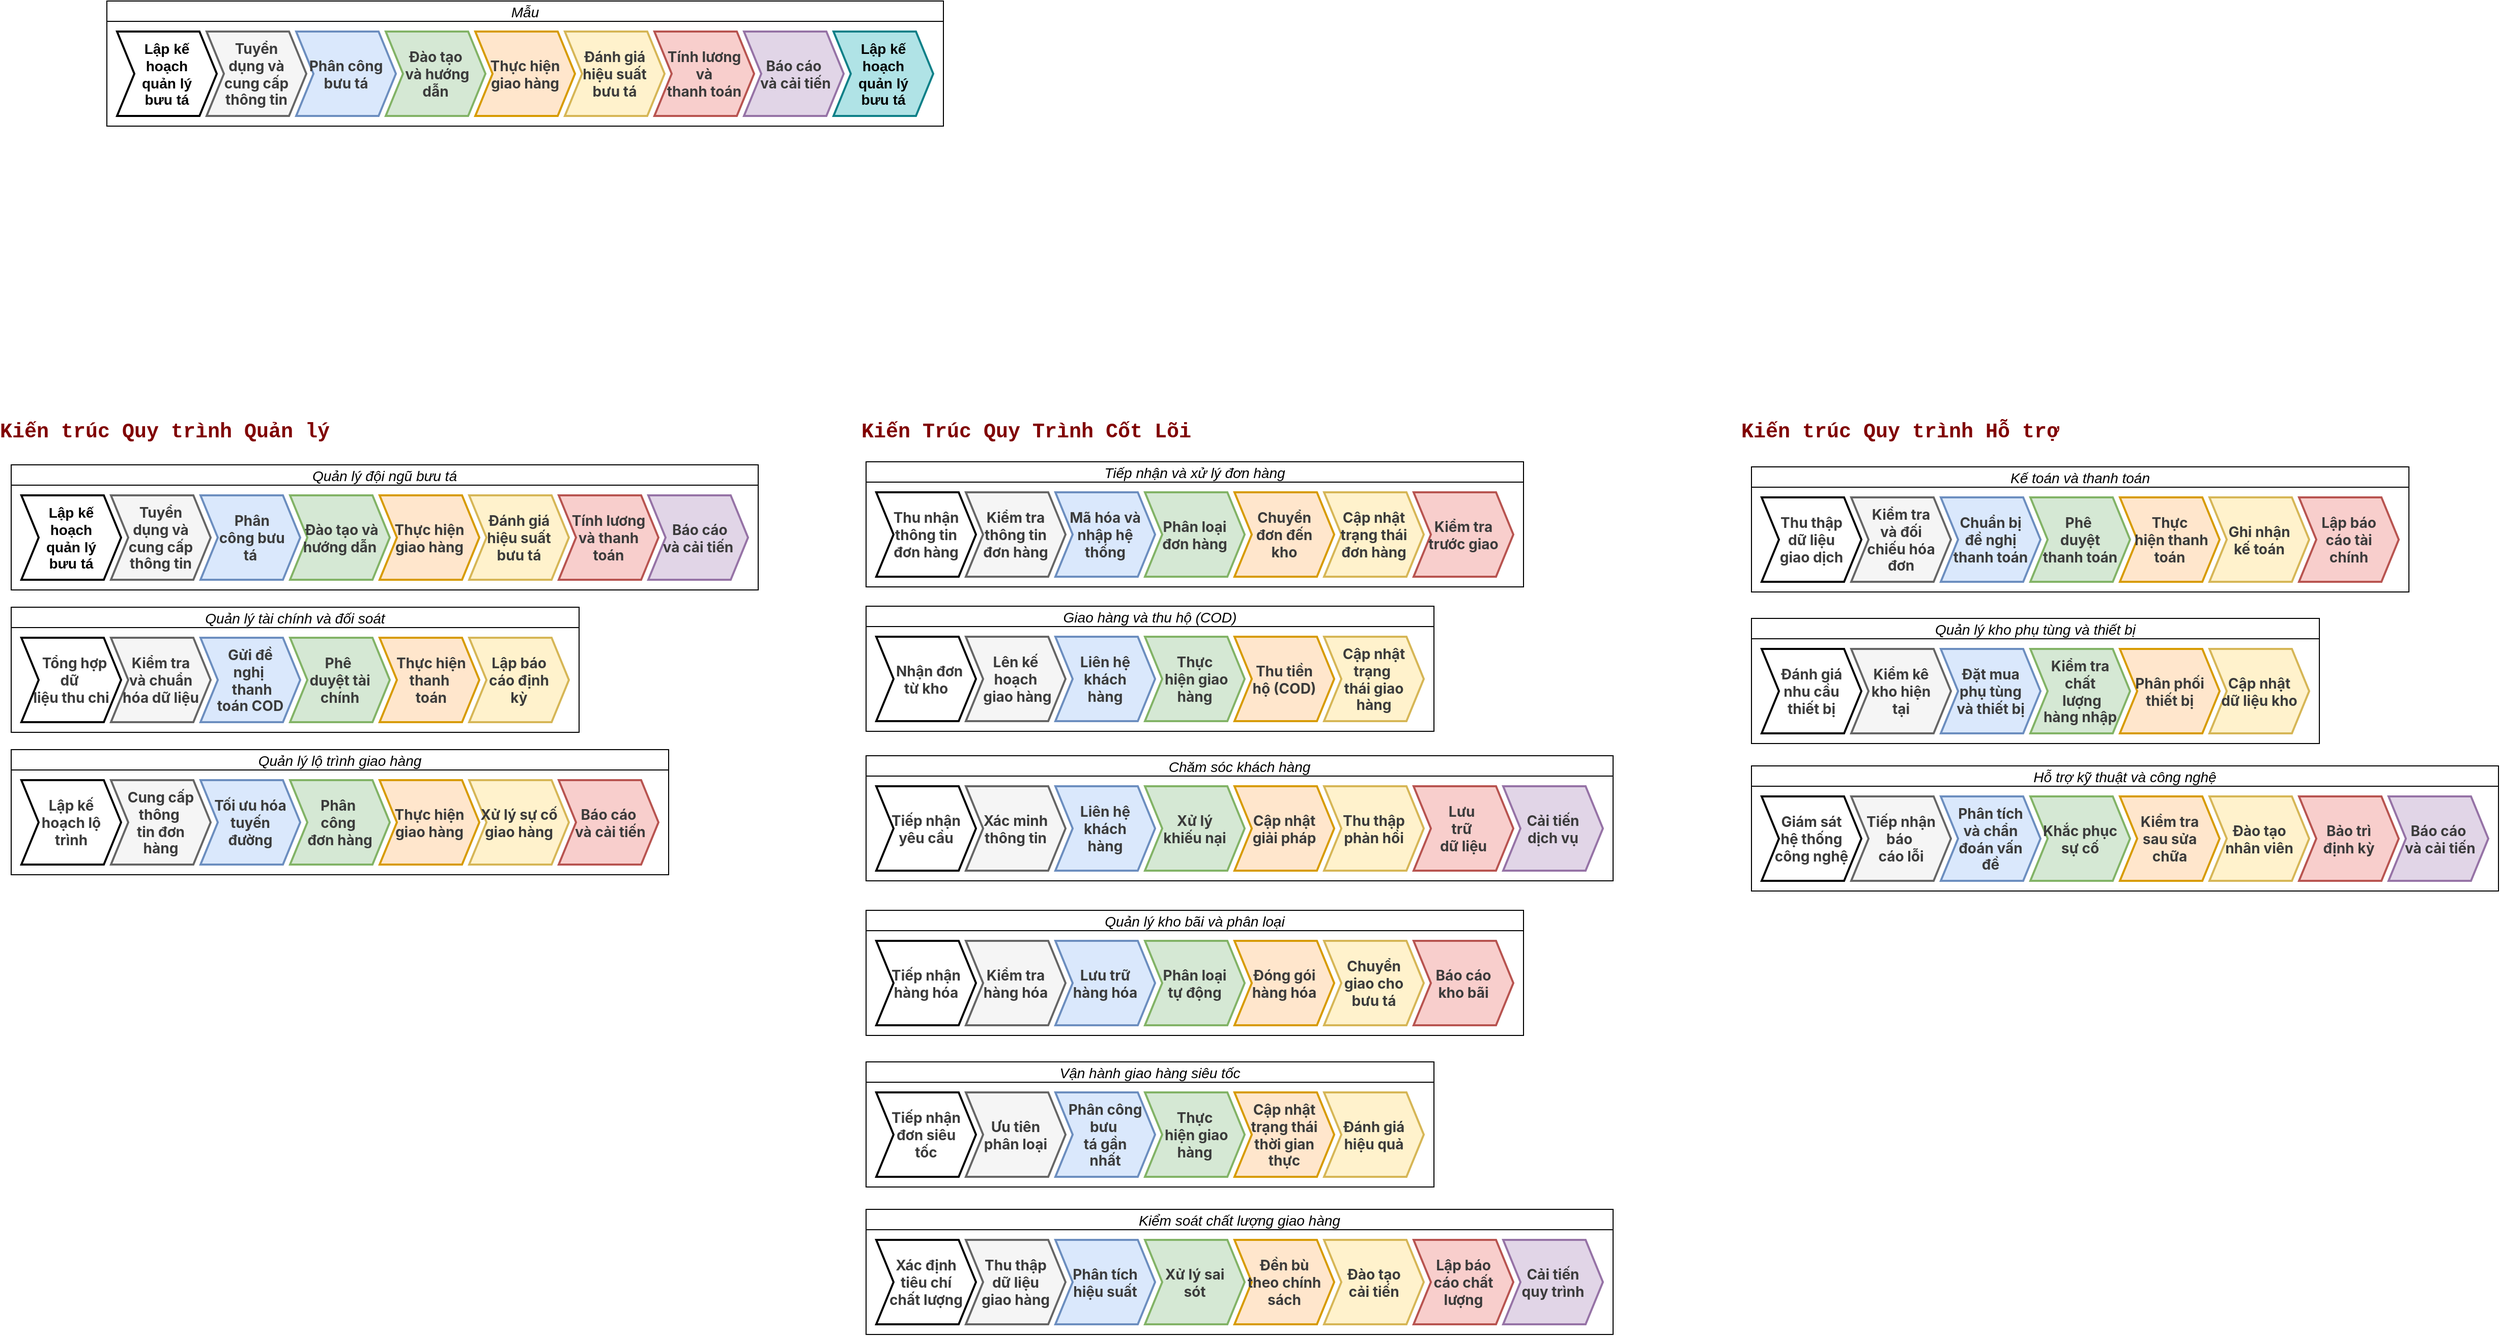 <mxfile border="50" scale="3" compressed="false" locked="false" version="28.0.7">
  <diagram name="Blank" id="YmL12bMKpDGza6XwsDPr">
    <mxGraphModel dx="1787" dy="1832" grid="0" gridSize="10" guides="1" tooltips="1" connect="1" arrows="1" fold="1" page="1" pageScale="1" pageWidth="827" pageHeight="1169" background="none" math="1" shadow="0">
      <root>
        <mxCell id="X5NqExCQtvZxIxQ7pmgY-0" />
        <mxCell id="1" parent="X5NqExCQtvZxIxQ7pmgY-0" />
        <mxCell id="l-kLitbtD4qd4CKumxQw-15" value="Quản lý đội ngũ bưu tá" style="swimlane;fontStyle=2;childLayout=stackLayout;horizontal=1;startSize=20;horizontalStack=1;resizeParent=1;resizeParentMax=0;resizeLast=0;collapsible=0;marginBottom=0;swimlaneFillColor=none;fontFamily=Helvetica;fontSize=14;points=[];verticalAlign=middle;stackBorder=10;stackSpacing=-10;resizable=1;swimlaneLine=1;flipH=0;flipV=0;glass=0;" vertex="1" parent="1">
          <mxGeometry x="-802" y="78" width="734" height="123" as="geometry" />
        </mxCell>
        <mxCell id="l-kLitbtD4qd4CKumxQw-16" value="&lt;div style=&quot;padding-top: 0px; padding-right: 2px; padding-left: 2px;&quot;&gt;&lt;span style=&quot;background-color: transparent; color: light-dark(rgb(0, 0, 0), rgb(255, 255, 255));&quot;&gt;Lập kế hoạch quản lý bưu tá&lt;/span&gt;&lt;/div&gt;" style="shape=step;perimeter=stepPerimeter;fontFamily=Helvetica;fontSize=14;fixedSize=1;size=17;fontStyle=1;strokeWidth=2;spacingTop=0;points=[];fillColor=#FFFFFF;strokeColor=#000000;html=1;whiteSpace=wrap;spacing=10;align=center;" vertex="1" parent="l-kLitbtD4qd4CKumxQw-15">
          <mxGeometry x="10" y="30" width="98" height="83" as="geometry" />
        </mxCell>
        <mxCell id="l-kLitbtD4qd4CKumxQw-26" value="&lt;div style=&quot;padding-top: 0px; padding-right: 2px; padding-left: 2px;&quot;&gt;&lt;strong style=&quot;color: rgb(59, 59, 59); font-family: -apple-system, BlinkMacSystemFont, &amp;quot;Segoe WPC&amp;quot;, &amp;quot;Segoe UI&amp;quot;, system-ui, Ubuntu, &amp;quot;Droid Sans&amp;quot;, sans-serif; text-align: left;&quot;&gt;Tuyển dụng và cung cấp thông tin&lt;/strong&gt;&lt;/div&gt;" style="shape=step;perimeter=stepPerimeter;fontFamily=Helvetica;fontSize=14;fixedSize=1;size=17;fontStyle=1;strokeWidth=2;spacingTop=0;points=[];fillColor=#f5f5f5;strokeColor=#666666;html=1;whiteSpace=wrap;spacing=10;align=center;fontColor=#333333;" vertex="1" parent="l-kLitbtD4qd4CKumxQw-15">
          <mxGeometry x="98" y="30" width="98" height="83" as="geometry" />
        </mxCell>
        <mxCell id="l-kLitbtD4qd4CKumxQw-27" value="&lt;div style=&quot;padding-top: 0px; padding-right: 2px; padding-left: 2px;&quot;&gt;&lt;strong style=&quot;color: rgb(59, 59, 59); font-family: -apple-system, BlinkMacSystemFont, &amp;quot;Segoe WPC&amp;quot;, &amp;quot;Segoe UI&amp;quot;, system-ui, Ubuntu, &amp;quot;Droid Sans&amp;quot;, sans-serif; text-align: left;&quot;&gt;&amp;nbsp;Phân&lt;/strong&gt;&lt;/div&gt;&lt;div style=&quot;padding-top: 0px; padding-right: 2px; padding-left: 2px;&quot;&gt;&lt;strong style=&quot;color: rgb(59, 59, 59); font-family: -apple-system, BlinkMacSystemFont, &amp;quot;Segoe WPC&amp;quot;, &amp;quot;Segoe UI&amp;quot;, system-ui, Ubuntu, &amp;quot;Droid Sans&amp;quot;, sans-serif; text-align: left;&quot;&gt;&amp;nbsp;công bưu tá&lt;/strong&gt;&lt;/div&gt;" style="shape=step;perimeter=stepPerimeter;fontFamily=Helvetica;fontSize=14;fixedSize=1;size=17;fontStyle=1;strokeWidth=2;spacingTop=0;points=[];fillColor=#dae8fc;strokeColor=#6c8ebf;html=1;whiteSpace=wrap;spacing=10;align=center;" vertex="1" parent="l-kLitbtD4qd4CKumxQw-15">
          <mxGeometry x="186" y="30" width="98" height="83" as="geometry" />
        </mxCell>
        <mxCell id="l-kLitbtD4qd4CKumxQw-28" value="&lt;div style=&quot;padding-top: 0px; padding-right: 2px; padding-left: 2px;&quot;&gt;&lt;strong style=&quot;color: rgb(59, 59, 59); font-family: -apple-system, BlinkMacSystemFont, &amp;quot;Segoe WPC&amp;quot;, &amp;quot;Segoe UI&amp;quot;, system-ui, Ubuntu, &amp;quot;Droid Sans&amp;quot;, sans-serif; text-align: left;&quot;&gt;&amp;nbsp;Đào tạo và hướng dẫn&lt;/strong&gt;&lt;/div&gt;" style="shape=step;perimeter=stepPerimeter;fontFamily=Helvetica;fontSize=14;fixedSize=1;size=17;fontStyle=1;strokeWidth=2;spacingTop=0;points=[];fillColor=#d5e8d4;strokeColor=#82b366;html=1;whiteSpace=wrap;spacing=10;align=center;" vertex="1" parent="l-kLitbtD4qd4CKumxQw-15">
          <mxGeometry x="274" y="30" width="98" height="83" as="geometry" />
        </mxCell>
        <mxCell id="l-kLitbtD4qd4CKumxQw-29" value="&lt;div style=&quot;padding-top: 0px; padding-right: 2px; padding-left: 2px;&quot;&gt;&lt;strong style=&quot;color: rgb(59, 59, 59); font-family: -apple-system, BlinkMacSystemFont, &amp;quot;Segoe WPC&amp;quot;, &amp;quot;Segoe UI&amp;quot;, system-ui, Ubuntu, &amp;quot;Droid Sans&amp;quot;, sans-serif; text-align: left;&quot;&gt;Thực hiện giao hàng&lt;/strong&gt;&lt;/div&gt;" style="shape=step;perimeter=stepPerimeter;fontFamily=Helvetica;fontSize=14;fixedSize=1;size=17;fontStyle=1;strokeWidth=2;spacingTop=0;points=[];fillColor=#ffe6cc;strokeColor=#d79b00;html=1;whiteSpace=wrap;spacing=10;align=center;" vertex="1" parent="l-kLitbtD4qd4CKumxQw-15">
          <mxGeometry x="362" y="30" width="98" height="83" as="geometry" />
        </mxCell>
        <mxCell id="l-kLitbtD4qd4CKumxQw-30" value="&lt;div style=&quot;padding-top: 0px; padding-right: 2px; padding-left: 2px;&quot;&gt;&lt;strong style=&quot;color: rgb(59, 59, 59); font-family: -apple-system, BlinkMacSystemFont, &amp;quot;Segoe WPC&amp;quot;, &amp;quot;Segoe UI&amp;quot;, system-ui, Ubuntu, &amp;quot;Droid Sans&amp;quot;, sans-serif; text-align: left;&quot;&gt;Đánh giá hiệu suất bưu tá&lt;/strong&gt;&lt;/div&gt;" style="shape=step;perimeter=stepPerimeter;fontFamily=Helvetica;fontSize=14;fixedSize=1;size=17;fontStyle=1;strokeWidth=2;spacingTop=0;points=[];fillColor=#fff2cc;strokeColor=#d6b656;html=1;whiteSpace=wrap;spacing=10;align=center;" vertex="1" parent="l-kLitbtD4qd4CKumxQw-15">
          <mxGeometry x="450" y="30" width="98" height="83" as="geometry" />
        </mxCell>
        <mxCell id="l-kLitbtD4qd4CKumxQw-31" value="&lt;div style=&quot;padding-top: 0px; padding-right: 2px; padding-left: 2px;&quot;&gt;&lt;strong style=&quot;color: rgb(59, 59, 59); font-family: -apple-system, BlinkMacSystemFont, &amp;quot;Segoe WPC&amp;quot;, &amp;quot;Segoe UI&amp;quot;, system-ui, Ubuntu, &amp;quot;Droid Sans&amp;quot;, sans-serif; text-align: left;&quot;&gt;Tính lương và thanh toán&lt;/strong&gt;&lt;/div&gt;" style="shape=step;perimeter=stepPerimeter;fontFamily=Helvetica;fontSize=14;fixedSize=1;size=17;fontStyle=1;strokeWidth=2;spacingTop=0;points=[];fillColor=#f8cecc;strokeColor=#b85450;html=1;whiteSpace=wrap;spacing=10;align=center;" vertex="1" parent="l-kLitbtD4qd4CKumxQw-15">
          <mxGeometry x="538" y="30" width="98" height="83" as="geometry" />
        </mxCell>
        <mxCell id="l-kLitbtD4qd4CKumxQw-32" value="&lt;div style=&quot;padding-top: 0px; padding-right: 2px; padding-left: 2px;&quot;&gt;&lt;strong style=&quot;color: rgb(59, 59, 59); font-family: -apple-system, BlinkMacSystemFont, &amp;quot;Segoe WPC&amp;quot;, &amp;quot;Segoe UI&amp;quot;, system-ui, Ubuntu, &amp;quot;Droid Sans&amp;quot;, sans-serif; text-align: left;&quot;&gt;&amp;nbsp;Báo cáo và cải tiến&lt;/strong&gt;&lt;/div&gt;" style="shape=step;perimeter=stepPerimeter;fontFamily=Helvetica;fontSize=14;fixedSize=1;size=17;fontStyle=1;strokeWidth=2;spacingTop=0;points=[];fillColor=#e1d5e7;strokeColor=#9673a6;html=1;whiteSpace=wrap;spacing=10;align=center;" vertex="1" parent="l-kLitbtD4qd4CKumxQw-15">
          <mxGeometry x="626" y="30" width="98" height="83" as="geometry" />
        </mxCell>
        <mxCell id="l-kLitbtD4qd4CKumxQw-35" value="Mẫu" style="swimlane;fontStyle=2;childLayout=stackLayout;horizontal=1;startSize=20;horizontalStack=1;resizeParent=1;resizeParentMax=0;resizeLast=0;collapsible=0;marginBottom=0;swimlaneFillColor=none;fontFamily=Helvetica;fontSize=14;points=[];verticalAlign=middle;stackBorder=10;stackSpacing=-10;resizable=1;swimlaneLine=1;flipH=0;flipV=0;glass=0;" vertex="1" parent="1">
          <mxGeometry x="-708" y="-378" width="822" height="123" as="geometry" />
        </mxCell>
        <mxCell id="l-kLitbtD4qd4CKumxQw-36" value="&lt;div style=&quot;padding-top: 0px; padding-right: 2px; padding-left: 2px;&quot;&gt;&lt;span style=&quot;background-color: transparent; color: light-dark(rgb(0, 0, 0), rgb(255, 255, 255));&quot;&gt;Lập kế hoạch quản lý bưu tá&lt;/span&gt;&lt;/div&gt;" style="shape=step;perimeter=stepPerimeter;fontFamily=Helvetica;fontSize=14;fixedSize=1;size=17;fontStyle=1;strokeWidth=2;spacingTop=0;points=[];fillColor=#FFFFFF;strokeColor=#000000;html=1;whiteSpace=wrap;spacing=10;align=center;" vertex="1" parent="l-kLitbtD4qd4CKumxQw-35">
          <mxGeometry x="10" y="30" width="98" height="83" as="geometry" />
        </mxCell>
        <mxCell id="l-kLitbtD4qd4CKumxQw-37" value="&lt;div style=&quot;padding-top: 0px; padding-right: 2px; padding-left: 2px;&quot;&gt;&lt;strong style=&quot;color: rgb(59, 59, 59); font-family: -apple-system, BlinkMacSystemFont, &amp;quot;Segoe WPC&amp;quot;, &amp;quot;Segoe UI&amp;quot;, system-ui, Ubuntu, &amp;quot;Droid Sans&amp;quot;, sans-serif; text-align: left;&quot;&gt;Tuyển dụng và cung cấp thông tin&lt;/strong&gt;&lt;/div&gt;" style="shape=step;perimeter=stepPerimeter;fontFamily=Helvetica;fontSize=14;fixedSize=1;size=17;fontStyle=1;strokeWidth=2;spacingTop=0;points=[];fillColor=#f5f5f5;strokeColor=#666666;html=1;whiteSpace=wrap;spacing=10;align=center;fontColor=#333333;" vertex="1" parent="l-kLitbtD4qd4CKumxQw-35">
          <mxGeometry x="98" y="30" width="98" height="83" as="geometry" />
        </mxCell>
        <mxCell id="l-kLitbtD4qd4CKumxQw-38" value="&lt;div style=&quot;padding-top: 0px; padding-right: 2px; padding-left: 2px;&quot;&gt;&lt;strong style=&quot;color: rgb(59, 59, 59); font-family: -apple-system, BlinkMacSystemFont, &amp;quot;Segoe WPC&amp;quot;, &amp;quot;Segoe UI&amp;quot;, system-ui, Ubuntu, &amp;quot;Droid Sans&amp;quot;, sans-serif; text-align: left;&quot;&gt;Phân công bưu tá&lt;/strong&gt;&lt;/div&gt;" style="shape=step;perimeter=stepPerimeter;fontFamily=Helvetica;fontSize=14;fixedSize=1;size=17;fontStyle=1;strokeWidth=2;spacingTop=0;points=[];fillColor=#dae8fc;strokeColor=#6c8ebf;html=1;whiteSpace=wrap;spacing=10;align=center;" vertex="1" parent="l-kLitbtD4qd4CKumxQw-35">
          <mxGeometry x="186" y="30" width="98" height="83" as="geometry" />
        </mxCell>
        <mxCell id="l-kLitbtD4qd4CKumxQw-39" value="&lt;div style=&quot;padding-top: 0px; padding-right: 2px; padding-left: 2px;&quot;&gt;&lt;strong style=&quot;color: rgb(59, 59, 59); font-family: -apple-system, BlinkMacSystemFont, &amp;quot;Segoe WPC&amp;quot;, &amp;quot;Segoe UI&amp;quot;, system-ui, Ubuntu, &amp;quot;Droid Sans&amp;quot;, sans-serif; text-align: left;&quot;&gt;Đào tạo&lt;/strong&gt;&lt;/div&gt;&lt;div style=&quot;padding-top: 0px; padding-right: 2px; padding-left: 2px;&quot;&gt;&lt;strong style=&quot;color: rgb(59, 59, 59); font-family: -apple-system, BlinkMacSystemFont, &amp;quot;Segoe WPC&amp;quot;, &amp;quot;Segoe UI&amp;quot;, system-ui, Ubuntu, &amp;quot;Droid Sans&amp;quot;, sans-serif; text-align: left;&quot;&gt;&amp;nbsp;và hướng dẫn&lt;/strong&gt;&lt;/div&gt;" style="shape=step;perimeter=stepPerimeter;fontFamily=Helvetica;fontSize=14;fixedSize=1;size=17;fontStyle=1;strokeWidth=2;spacingTop=0;points=[];fillColor=#d5e8d4;strokeColor=#82b366;html=1;whiteSpace=wrap;spacing=10;align=center;" vertex="1" parent="l-kLitbtD4qd4CKumxQw-35">
          <mxGeometry x="274" y="30" width="98" height="83" as="geometry" />
        </mxCell>
        <mxCell id="l-kLitbtD4qd4CKumxQw-40" value="&lt;div style=&quot;padding-top: 0px; padding-right: 2px; padding-left: 2px;&quot;&gt;&lt;strong style=&quot;color: rgb(59, 59, 59); font-family: -apple-system, BlinkMacSystemFont, &amp;quot;Segoe WPC&amp;quot;, &amp;quot;Segoe UI&amp;quot;, system-ui, Ubuntu, &amp;quot;Droid Sans&amp;quot;, sans-serif; text-align: left;&quot;&gt;Thực hiện giao hàng&lt;/strong&gt;&lt;/div&gt;" style="shape=step;perimeter=stepPerimeter;fontFamily=Helvetica;fontSize=14;fixedSize=1;size=17;fontStyle=1;strokeWidth=2;spacingTop=0;points=[];fillColor=#ffe6cc;strokeColor=#d79b00;html=1;whiteSpace=wrap;spacing=10;align=center;" vertex="1" parent="l-kLitbtD4qd4CKumxQw-35">
          <mxGeometry x="362" y="30" width="98" height="83" as="geometry" />
        </mxCell>
        <mxCell id="l-kLitbtD4qd4CKumxQw-41" value="&lt;div style=&quot;padding-top: 0px; padding-right: 2px; padding-left: 2px;&quot;&gt;&lt;strong style=&quot;color: rgb(59, 59, 59); font-family: -apple-system, BlinkMacSystemFont, &amp;quot;Segoe WPC&amp;quot;, &amp;quot;Segoe UI&amp;quot;, system-ui, Ubuntu, &amp;quot;Droid Sans&amp;quot;, sans-serif; text-align: left;&quot;&gt;Đánh giá hiệu suất bưu tá&lt;/strong&gt;&lt;/div&gt;" style="shape=step;perimeter=stepPerimeter;fontFamily=Helvetica;fontSize=14;fixedSize=1;size=17;fontStyle=1;strokeWidth=2;spacingTop=0;points=[];fillColor=#fff2cc;strokeColor=#d6b656;html=1;whiteSpace=wrap;spacing=10;align=center;" vertex="1" parent="l-kLitbtD4qd4CKumxQw-35">
          <mxGeometry x="450" y="30" width="98" height="83" as="geometry" />
        </mxCell>
        <mxCell id="l-kLitbtD4qd4CKumxQw-42" value="&lt;div style=&quot;padding-top: 0px; padding-right: 2px; padding-left: 2px;&quot;&gt;&lt;strong style=&quot;color: rgb(59, 59, 59); font-family: -apple-system, BlinkMacSystemFont, &amp;quot;Segoe WPC&amp;quot;, &amp;quot;Segoe UI&amp;quot;, system-ui, Ubuntu, &amp;quot;Droid Sans&amp;quot;, sans-serif; text-align: left;&quot;&gt;Tính lương và&lt;/strong&gt;&lt;/div&gt;&lt;div style=&quot;padding-top: 0px; padding-right: 2px; padding-left: 2px;&quot;&gt;&lt;strong style=&quot;color: rgb(59, 59, 59); font-family: -apple-system, BlinkMacSystemFont, &amp;quot;Segoe WPC&amp;quot;, &amp;quot;Segoe UI&amp;quot;, system-ui, Ubuntu, &amp;quot;Droid Sans&amp;quot;, sans-serif; text-align: left;&quot;&gt;thanh toán&lt;/strong&gt;&lt;/div&gt;" style="shape=step;perimeter=stepPerimeter;fontFamily=Helvetica;fontSize=14;fixedSize=1;size=17;fontStyle=1;strokeWidth=2;spacingTop=0;points=[];fillColor=#f8cecc;strokeColor=#b85450;html=1;whiteSpace=wrap;spacing=10;align=center;" vertex="1" parent="l-kLitbtD4qd4CKumxQw-35">
          <mxGeometry x="538" y="30" width="98" height="83" as="geometry" />
        </mxCell>
        <mxCell id="l-kLitbtD4qd4CKumxQw-43" value="&lt;div style=&quot;padding-top: 0px; padding-right: 2px; padding-left: 2px;&quot;&gt;&lt;strong style=&quot;color: rgb(59, 59, 59); font-family: -apple-system, BlinkMacSystemFont, &amp;quot;Segoe WPC&amp;quot;, &amp;quot;Segoe UI&amp;quot;, system-ui, Ubuntu, &amp;quot;Droid Sans&amp;quot;, sans-serif; text-align: left;&quot;&gt;Báo cáo&lt;/strong&gt;&lt;/div&gt;&lt;div style=&quot;padding-top: 0px; padding-right: 2px; padding-left: 2px;&quot;&gt;&lt;strong style=&quot;color: rgb(59, 59, 59); font-family: -apple-system, BlinkMacSystemFont, &amp;quot;Segoe WPC&amp;quot;, &amp;quot;Segoe UI&amp;quot;, system-ui, Ubuntu, &amp;quot;Droid Sans&amp;quot;, sans-serif; text-align: left;&quot;&gt;&amp;nbsp;và cải tiến&lt;/strong&gt;&lt;/div&gt;" style="shape=step;perimeter=stepPerimeter;fontFamily=Helvetica;fontSize=14;fixedSize=1;size=17;fontStyle=1;strokeWidth=2;spacingTop=0;points=[];fillColor=#e1d5e7;strokeColor=#9673a6;html=1;whiteSpace=wrap;spacing=10;align=center;" vertex="1" parent="l-kLitbtD4qd4CKumxQw-35">
          <mxGeometry x="626" y="30" width="98" height="83" as="geometry" />
        </mxCell>
        <mxCell id="l-kLitbtD4qd4CKumxQw-44" value="&lt;div style=&quot;padding-top: 0px; padding-right: 2px; padding-left: 2px;&quot;&gt;&lt;span style=&quot;background-color: transparent; color: light-dark(rgb(0, 0, 0), rgb(255, 255, 255));&quot;&gt;Lập kế hoạch quản lý bưu tá&lt;/span&gt;&lt;/div&gt;" style="shape=step;perimeter=stepPerimeter;fontFamily=Helvetica;fontSize=14;fixedSize=1;size=17;fontStyle=1;strokeWidth=2;spacingTop=0;points=[];fillColor=#b0e3e6;strokeColor=#0e8088;html=1;whiteSpace=wrap;spacing=10;align=center;" vertex="1" parent="l-kLitbtD4qd4CKumxQw-35">
          <mxGeometry x="714" y="30" width="98" height="83" as="geometry" />
        </mxCell>
        <mxCell id="l-kLitbtD4qd4CKumxQw-54" value="Quản lý tài chính và đối soát" style="swimlane;fontStyle=2;childLayout=stackLayout;horizontal=1;startSize=20;horizontalStack=1;resizeParent=1;resizeParentMax=0;resizeLast=0;collapsible=0;marginBottom=0;swimlaneFillColor=none;fontFamily=Helvetica;fontSize=14;points=[];verticalAlign=middle;stackBorder=10;stackSpacing=-10;resizable=1;swimlaneLine=1;flipH=0;flipV=0;glass=0;" vertex="1" parent="1">
          <mxGeometry x="-802" y="218" width="558" height="123" as="geometry" />
        </mxCell>
        <mxCell id="l-kLitbtD4qd4CKumxQw-55" value="&lt;div style=&quot;padding-top: 0px; padding-right: 2px; padding-left: 2px;&quot;&gt;&lt;strong style=&quot;color: rgb(59, 59, 59); font-family: -apple-system, BlinkMacSystemFont, &amp;quot;Segoe WPC&amp;quot;, &amp;quot;Segoe UI&amp;quot;, system-ui, Ubuntu, &amp;quot;Droid Sans&amp;quot;, sans-serif; text-align: left;&quot;&gt;&amp;nbsp; Tổng hợp dữ&amp;nbsp;&lt;/strong&gt;&lt;/div&gt;&lt;div style=&quot;padding-top: 0px; padding-right: 2px; padding-left: 2px;&quot;&gt;&lt;strong style=&quot;color: rgb(59, 59, 59); font-family: -apple-system, BlinkMacSystemFont, &amp;quot;Segoe WPC&amp;quot;, &amp;quot;Segoe UI&amp;quot;, system-ui, Ubuntu, &amp;quot;Droid Sans&amp;quot;, sans-serif; text-align: left;&quot;&gt;liệu thu chi&lt;/strong&gt;&lt;/div&gt;" style="shape=step;perimeter=stepPerimeter;fontFamily=Helvetica;fontSize=14;fixedSize=1;size=17;fontStyle=1;strokeWidth=2;spacingTop=0;points=[];fillColor=#FFFFFF;strokeColor=#000000;html=1;whiteSpace=wrap;spacing=10;align=center;" vertex="1" parent="l-kLitbtD4qd4CKumxQw-54">
          <mxGeometry x="10" y="30" width="98" height="83" as="geometry" />
        </mxCell>
        <mxCell id="l-kLitbtD4qd4CKumxQw-56" value="&lt;div style=&quot;padding-top: 0px; padding-right: 2px; padding-left: 2px;&quot;&gt;&lt;strong style=&quot;color: rgb(59, 59, 59); font-family: -apple-system, BlinkMacSystemFont, &amp;quot;Segoe WPC&amp;quot;, &amp;quot;Segoe UI&amp;quot;, system-ui, Ubuntu, &amp;quot;Droid Sans&amp;quot;, sans-serif; text-align: left;&quot;&gt;Kiểm tra và chuẩn hóa dữ liệu&lt;/strong&gt;&lt;/div&gt;" style="shape=step;perimeter=stepPerimeter;fontFamily=Helvetica;fontSize=14;fixedSize=1;size=17;fontStyle=1;strokeWidth=2;spacingTop=0;points=[];fillColor=#f5f5f5;strokeColor=#666666;html=1;whiteSpace=wrap;spacing=10;align=center;fontColor=#333333;" vertex="1" parent="l-kLitbtD4qd4CKumxQw-54">
          <mxGeometry x="98" y="30" width="98" height="83" as="geometry" />
        </mxCell>
        <mxCell id="l-kLitbtD4qd4CKumxQw-57" value="&lt;div style=&quot;padding-top: 0px; padding-right: 2px; padding-left: 2px;&quot;&gt;&lt;strong style=&quot;color: rgb(59, 59, 59); font-family: -apple-system, BlinkMacSystemFont, &amp;quot;Segoe WPC&amp;quot;, &amp;quot;Segoe UI&amp;quot;, system-ui, Ubuntu, &amp;quot;Droid Sans&amp;quot;, sans-serif; text-align: left;&quot;&gt;Gửi đề nghị&amp;nbsp;&lt;/strong&gt;&lt;/div&gt;&lt;div style=&quot;padding-top: 0px; padding-right: 2px; padding-left: 2px;&quot;&gt;&lt;strong style=&quot;color: rgb(59, 59, 59); font-family: -apple-system, BlinkMacSystemFont, &amp;quot;Segoe WPC&amp;quot;, &amp;quot;Segoe UI&amp;quot;, system-ui, Ubuntu, &amp;quot;Droid Sans&amp;quot;, sans-serif; text-align: left;&quot;&gt;&amp;nbsp;thanh toán COD&lt;/strong&gt;&lt;/div&gt;" style="shape=step;perimeter=stepPerimeter;fontFamily=Helvetica;fontSize=14;fixedSize=1;size=17;fontStyle=1;strokeWidth=2;spacingTop=0;points=[];fillColor=#dae8fc;strokeColor=#6c8ebf;html=1;whiteSpace=wrap;spacing=10;align=center;" vertex="1" parent="l-kLitbtD4qd4CKumxQw-54">
          <mxGeometry x="186" y="30" width="98" height="83" as="geometry" />
        </mxCell>
        <mxCell id="l-kLitbtD4qd4CKumxQw-58" value="&lt;div style=&quot;padding-top: 0px; padding-right: 2px; padding-left: 2px;&quot;&gt;&lt;strong style=&quot;color: rgb(59, 59, 59); font-family: -apple-system, BlinkMacSystemFont, &amp;quot;Segoe WPC&amp;quot;, &amp;quot;Segoe UI&amp;quot;, system-ui, Ubuntu, &amp;quot;Droid Sans&amp;quot;, sans-serif; text-align: left;&quot;&gt;Phê&amp;nbsp;&lt;/strong&gt;&lt;/div&gt;&lt;div style=&quot;padding-top: 0px; padding-right: 2px; padding-left: 2px;&quot;&gt;&lt;strong style=&quot;color: rgb(59, 59, 59); font-family: -apple-system, BlinkMacSystemFont, &amp;quot;Segoe WPC&amp;quot;, &amp;quot;Segoe UI&amp;quot;, system-ui, Ubuntu, &amp;quot;Droid Sans&amp;quot;, sans-serif; text-align: left;&quot;&gt;duyệt tài chính&lt;/strong&gt;&lt;/div&gt;" style="shape=step;perimeter=stepPerimeter;fontFamily=Helvetica;fontSize=14;fixedSize=1;size=17;fontStyle=1;strokeWidth=2;spacingTop=0;points=[];fillColor=#d5e8d4;strokeColor=#82b366;html=1;whiteSpace=wrap;spacing=10;align=center;" vertex="1" parent="l-kLitbtD4qd4CKumxQw-54">
          <mxGeometry x="274" y="30" width="98" height="83" as="geometry" />
        </mxCell>
        <mxCell id="l-kLitbtD4qd4CKumxQw-59" value="&lt;div style=&quot;padding-top: 0px; padding-right: 2px; padding-left: 2px;&quot;&gt;&lt;strong style=&quot;color: rgb(59, 59, 59); font-family: -apple-system, BlinkMacSystemFont, &amp;quot;Segoe WPC&amp;quot;, &amp;quot;Segoe UI&amp;quot;, system-ui, Ubuntu, &amp;quot;Droid Sans&amp;quot;, sans-serif; text-align: left;&quot;&gt;&amp;nbsp;Thực hiện thanh&lt;/strong&gt;&lt;/div&gt;&lt;div style=&quot;padding-top: 0px; padding-right: 2px; padding-left: 2px;&quot;&gt;&lt;strong style=&quot;color: rgb(59, 59, 59); font-family: -apple-system, BlinkMacSystemFont, &amp;quot;Segoe WPC&amp;quot;, &amp;quot;Segoe UI&amp;quot;, system-ui, Ubuntu, &amp;quot;Droid Sans&amp;quot;, sans-serif; text-align: left;&quot;&gt;&amp;nbsp;toán&lt;/strong&gt;&lt;/div&gt;" style="shape=step;perimeter=stepPerimeter;fontFamily=Helvetica;fontSize=14;fixedSize=1;size=17;fontStyle=1;strokeWidth=2;spacingTop=0;points=[];fillColor=#ffe6cc;strokeColor=#d79b00;html=1;whiteSpace=wrap;spacing=10;align=center;" vertex="1" parent="l-kLitbtD4qd4CKumxQw-54">
          <mxGeometry x="362" y="30" width="98" height="83" as="geometry" />
        </mxCell>
        <mxCell id="l-kLitbtD4qd4CKumxQw-60" value="&lt;div style=&quot;padding-top: 0px; padding-right: 2px; padding-left: 2px;&quot;&gt;&lt;strong style=&quot;color: rgb(59, 59, 59); font-family: -apple-system, BlinkMacSystemFont, &amp;quot;Segoe WPC&amp;quot;, &amp;quot;Segoe UI&amp;quot;, system-ui, Ubuntu, &amp;quot;Droid Sans&amp;quot;, sans-serif; text-align: left;&quot;&gt;Lập báo cáo định kỳ&lt;/strong&gt;&lt;/div&gt;" style="shape=step;perimeter=stepPerimeter;fontFamily=Helvetica;fontSize=14;fixedSize=1;size=17;fontStyle=1;strokeWidth=2;spacingTop=0;points=[];fillColor=#fff2cc;strokeColor=#d6b656;html=1;whiteSpace=wrap;spacing=10;align=center;" vertex="1" parent="l-kLitbtD4qd4CKumxQw-54">
          <mxGeometry x="450" y="30" width="98" height="83" as="geometry" />
        </mxCell>
        <mxCell id="l-kLitbtD4qd4CKumxQw-63" value="Quản lý lộ trình giao hàng" style="swimlane;fontStyle=2;childLayout=stackLayout;horizontal=1;startSize=20;horizontalStack=1;resizeParent=1;resizeParentMax=0;resizeLast=0;collapsible=0;marginBottom=0;swimlaneFillColor=none;fontFamily=Helvetica;fontSize=14;points=[];verticalAlign=middle;stackBorder=10;stackSpacing=-10;resizable=1;swimlaneLine=1;flipH=0;flipV=0;glass=0;" vertex="1" parent="1">
          <mxGeometry x="-802" y="358" width="646" height="123" as="geometry" />
        </mxCell>
        <mxCell id="l-kLitbtD4qd4CKumxQw-64" value="&lt;div style=&quot;padding-top: 0px; padding-right: 2px; padding-left: 2px;&quot;&gt;&lt;strong style=&quot;color: rgb(59, 59, 59); font-family: -apple-system, BlinkMacSystemFont, &amp;quot;Segoe WPC&amp;quot;, &amp;quot;Segoe UI&amp;quot;, system-ui, Ubuntu, &amp;quot;Droid Sans&amp;quot;, sans-serif; text-align: left;&quot;&gt;Lập kế hoạch lộ trình&lt;/strong&gt;&lt;/div&gt;" style="shape=step;perimeter=stepPerimeter;fontFamily=Helvetica;fontSize=14;fixedSize=1;size=17;fontStyle=1;strokeWidth=2;spacingTop=0;points=[];fillColor=#FFFFFF;strokeColor=#000000;html=1;whiteSpace=wrap;spacing=10;align=center;" vertex="1" parent="l-kLitbtD4qd4CKumxQw-63">
          <mxGeometry x="10" y="30" width="98" height="83" as="geometry" />
        </mxCell>
        <mxCell id="l-kLitbtD4qd4CKumxQw-65" value="&lt;div style=&quot;padding-top: 0px; padding-right: 2px; padding-left: 2px;&quot;&gt;&lt;strong style=&quot;color: rgb(59, 59, 59); font-family: -apple-system, BlinkMacSystemFont, &amp;quot;Segoe WPC&amp;quot;, &amp;quot;Segoe UI&amp;quot;, system-ui, Ubuntu, &amp;quot;Droid Sans&amp;quot;, sans-serif; text-align: left;&quot;&gt;Cung cấp thông&amp;nbsp;&lt;/strong&gt;&lt;/div&gt;&lt;div style=&quot;padding-top: 0px; padding-right: 2px; padding-left: 2px;&quot;&gt;&lt;strong style=&quot;color: rgb(59, 59, 59); font-family: -apple-system, BlinkMacSystemFont, &amp;quot;Segoe WPC&amp;quot;, &amp;quot;Segoe UI&amp;quot;, system-ui, Ubuntu, &amp;quot;Droid Sans&amp;quot;, sans-serif; text-align: left;&quot;&gt;tin đơn hàng&lt;/strong&gt;&lt;/div&gt;" style="shape=step;perimeter=stepPerimeter;fontFamily=Helvetica;fontSize=14;fixedSize=1;size=17;fontStyle=1;strokeWidth=2;spacingTop=0;points=[];fillColor=#f5f5f5;strokeColor=#666666;html=1;whiteSpace=wrap;spacing=10;align=center;fontColor=#333333;" vertex="1" parent="l-kLitbtD4qd4CKumxQw-63">
          <mxGeometry x="98" y="30" width="98" height="83" as="geometry" />
        </mxCell>
        <mxCell id="l-kLitbtD4qd4CKumxQw-66" value="&lt;div style=&quot;padding-top: 0px; padding-right: 2px; padding-left: 2px;&quot;&gt;&lt;strong style=&quot;color: rgb(59, 59, 59); font-family: -apple-system, BlinkMacSystemFont, &amp;quot;Segoe WPC&amp;quot;, &amp;quot;Segoe UI&amp;quot;, system-ui, Ubuntu, &amp;quot;Droid Sans&amp;quot;, sans-serif; text-align: left;&quot;&gt;Tối ưu hóa tuyến đường&lt;/strong&gt;&lt;/div&gt;" style="shape=step;perimeter=stepPerimeter;fontFamily=Helvetica;fontSize=14;fixedSize=1;size=17;fontStyle=1;strokeWidth=2;spacingTop=0;points=[];fillColor=#dae8fc;strokeColor=#6c8ebf;html=1;whiteSpace=wrap;spacing=10;align=center;" vertex="1" parent="l-kLitbtD4qd4CKumxQw-63">
          <mxGeometry x="186" y="30" width="98" height="83" as="geometry" />
        </mxCell>
        <mxCell id="l-kLitbtD4qd4CKumxQw-67" value="&lt;div style=&quot;padding-top: 0px; padding-right: 2px; padding-left: 2px;&quot;&gt;&lt;strong style=&quot;color: rgb(59, 59, 59); font-family: -apple-system, BlinkMacSystemFont, &amp;quot;Segoe WPC&amp;quot;, &amp;quot;Segoe UI&amp;quot;, system-ui, Ubuntu, &amp;quot;Droid Sans&amp;quot;, sans-serif; text-align: left;&quot;&gt;Phân&amp;nbsp;&lt;/strong&gt;&lt;/div&gt;&lt;div style=&quot;padding-top: 0px; padding-right: 2px; padding-left: 2px;&quot;&gt;&lt;strong style=&quot;color: rgb(59, 59, 59); font-family: -apple-system, BlinkMacSystemFont, &amp;quot;Segoe WPC&amp;quot;, &amp;quot;Segoe UI&amp;quot;, system-ui, Ubuntu, &amp;quot;Droid Sans&amp;quot;, sans-serif; text-align: left;&quot;&gt;công&amp;nbsp;&lt;/strong&gt;&lt;/div&gt;&lt;div style=&quot;padding-top: 0px; padding-right: 2px; padding-left: 2px;&quot;&gt;&lt;strong style=&quot;color: rgb(59, 59, 59); font-family: -apple-system, BlinkMacSystemFont, &amp;quot;Segoe WPC&amp;quot;, &amp;quot;Segoe UI&amp;quot;, system-ui, Ubuntu, &amp;quot;Droid Sans&amp;quot;, sans-serif; text-align: left;&quot;&gt;đơn hàng&lt;/strong&gt;&lt;/div&gt;" style="shape=step;perimeter=stepPerimeter;fontFamily=Helvetica;fontSize=14;fixedSize=1;size=17;fontStyle=1;strokeWidth=2;spacingTop=0;points=[];fillColor=#d5e8d4;strokeColor=#82b366;html=1;whiteSpace=wrap;spacing=10;align=center;" vertex="1" parent="l-kLitbtD4qd4CKumxQw-63">
          <mxGeometry x="274" y="30" width="98" height="83" as="geometry" />
        </mxCell>
        <mxCell id="l-kLitbtD4qd4CKumxQw-68" value="&lt;div style=&quot;padding-top: 0px; padding-right: 2px; padding-left: 2px;&quot;&gt;&lt;strong style=&quot;color: rgb(59, 59, 59); font-family: -apple-system, BlinkMacSystemFont, &amp;quot;Segoe WPC&amp;quot;, &amp;quot;Segoe UI&amp;quot;, system-ui, Ubuntu, &amp;quot;Droid Sans&amp;quot;, sans-serif; text-align: left;&quot;&gt;Thực hiện giao hàng&lt;/strong&gt;&lt;/div&gt;" style="shape=step;perimeter=stepPerimeter;fontFamily=Helvetica;fontSize=14;fixedSize=1;size=17;fontStyle=1;strokeWidth=2;spacingTop=0;points=[];fillColor=#ffe6cc;strokeColor=#d79b00;html=1;whiteSpace=wrap;spacing=10;align=center;" vertex="1" parent="l-kLitbtD4qd4CKumxQw-63">
          <mxGeometry x="362" y="30" width="98" height="83" as="geometry" />
        </mxCell>
        <mxCell id="l-kLitbtD4qd4CKumxQw-69" value="&lt;div style=&quot;padding-top: 0px; padding-right: 2px; padding-left: 2px;&quot;&gt;&lt;strong style=&quot;color: rgb(59, 59, 59); font-family: -apple-system, BlinkMacSystemFont, &amp;quot;Segoe WPC&amp;quot;, &amp;quot;Segoe UI&amp;quot;, system-ui, Ubuntu, &amp;quot;Droid Sans&amp;quot;, sans-serif; text-align: left;&quot;&gt;Xử lý sự cố giao hàng&lt;/strong&gt;&lt;/div&gt;" style="shape=step;perimeter=stepPerimeter;fontFamily=Helvetica;fontSize=14;fixedSize=1;size=17;fontStyle=1;strokeWidth=2;spacingTop=0;points=[];fillColor=#fff2cc;strokeColor=#d6b656;html=1;whiteSpace=wrap;spacing=10;align=center;" vertex="1" parent="l-kLitbtD4qd4CKumxQw-63">
          <mxGeometry x="450" y="30" width="98" height="83" as="geometry" />
        </mxCell>
        <mxCell id="l-kLitbtD4qd4CKumxQw-70" value="&lt;div style=&quot;padding-top: 0px; padding-right: 2px; padding-left: 2px;&quot;&gt;&lt;strong style=&quot;color: rgb(59, 59, 59); font-family: -apple-system, BlinkMacSystemFont, &amp;quot;Segoe WPC&amp;quot;, &amp;quot;Segoe UI&amp;quot;, system-ui, Ubuntu, &amp;quot;Droid Sans&amp;quot;, sans-serif; text-align: left;&quot;&gt;Báo cáo&lt;/strong&gt;&lt;/div&gt;&lt;div style=&quot;padding-top: 0px; padding-right: 2px; padding-left: 2px;&quot;&gt;&lt;strong style=&quot;color: rgb(59, 59, 59); font-family: -apple-system, BlinkMacSystemFont, &amp;quot;Segoe WPC&amp;quot;, &amp;quot;Segoe UI&amp;quot;, system-ui, Ubuntu, &amp;quot;Droid Sans&amp;quot;, sans-serif; text-align: left;&quot;&gt;&amp;nbsp;và cải tiến&lt;/strong&gt;&lt;/div&gt;" style="shape=step;perimeter=stepPerimeter;fontFamily=Helvetica;fontSize=14;fixedSize=1;size=17;fontStyle=1;strokeWidth=2;spacingTop=0;points=[];fillColor=#f8cecc;strokeColor=#b85450;html=1;whiteSpace=wrap;spacing=10;align=center;" vertex="1" parent="l-kLitbtD4qd4CKumxQw-63">
          <mxGeometry x="538" y="30" width="98" height="83" as="geometry" />
        </mxCell>
        <mxCell id="l-kLitbtD4qd4CKumxQw-72" value="&lt;div style=&quot;color: rgb(59, 59, 59); background-color: rgb(255, 255, 255); font-family: Consolas, &amp;quot;Courier New&amp;quot;, monospace; font-weight: normal; line-height: 19px; white-space: pre;&quot;&gt;&lt;span style=&quot;color: #800000;font-weight: bold;&quot;&gt;Kiến trúc Quy trình Quản lý&lt;/span&gt;&lt;/div&gt;" style="text;html=1;align=center;verticalAlign=middle;whiteSpace=wrap;rounded=0;fontFamily=Helvetica;fontSize=20;fontColor=default;fontStyle=1;" vertex="1" parent="1">
          <mxGeometry x="-802" y="30" width="302" height="30" as="geometry" />
        </mxCell>
        <mxCell id="l-kLitbtD4qd4CKumxQw-73" value="&lt;div style=&quot;color: rgb(59, 59, 59); background-color: rgb(255, 255, 255); font-family: Consolas, &amp;quot;Courier New&amp;quot;, monospace; font-weight: normal; line-height: 19px; white-space: pre;&quot;&gt;&lt;span style=&quot;color: rgb(128, 0, 0); font-weight: bold;&quot;&gt;Kiến Trúc Quy Trình Cốt Lõi &lt;/span&gt;&lt;/div&gt;" style="text;html=1;align=center;verticalAlign=middle;whiteSpace=wrap;rounded=0;fontFamily=Helvetica;fontSize=20;fontColor=default;fontStyle=1;" vertex="1" parent="1">
          <mxGeometry x="38" y="30" width="327" height="30" as="geometry" />
        </mxCell>
        <mxCell id="l-kLitbtD4qd4CKumxQw-74" value="Tiếp nhận và xử lý đơn hàng" style="swimlane;fontStyle=2;childLayout=stackLayout;horizontal=1;startSize=20;horizontalStack=1;resizeParent=1;resizeParentMax=0;resizeLast=0;collapsible=0;marginBottom=0;swimlaneFillColor=none;fontFamily=Helvetica;fontSize=14;points=[];verticalAlign=middle;stackBorder=10;stackSpacing=-10;resizable=1;swimlaneLine=1;flipH=0;flipV=0;glass=0;" vertex="1" parent="1">
          <mxGeometry x="38" y="75" width="646" height="123" as="geometry" />
        </mxCell>
        <mxCell id="l-kLitbtD4qd4CKumxQw-75" value="&lt;div style=&quot;padding-top: 0px; padding-right: 2px; padding-left: 2px;&quot;&gt;&lt;strong style=&quot;color: rgb(59, 59, 59); font-family: -apple-system, BlinkMacSystemFont, &amp;quot;Segoe WPC&amp;quot;, &amp;quot;Segoe UI&amp;quot;, system-ui, Ubuntu, &amp;quot;Droid Sans&amp;quot;, sans-serif; text-align: left;&quot;&gt;Thu nhận thông tin đơn hàng&lt;/strong&gt;&lt;/div&gt;" style="shape=step;perimeter=stepPerimeter;fontFamily=Helvetica;fontSize=14;fixedSize=1;size=17;fontStyle=1;strokeWidth=2;spacingTop=0;points=[];fillColor=#FFFFFF;strokeColor=#000000;html=1;whiteSpace=wrap;spacing=10;align=center;" vertex="1" parent="l-kLitbtD4qd4CKumxQw-74">
          <mxGeometry x="10" y="30" width="98" height="83" as="geometry" />
        </mxCell>
        <mxCell id="l-kLitbtD4qd4CKumxQw-76" value="&lt;div style=&quot;padding-top: 0px; padding-right: 2px; padding-left: 2px;&quot;&gt;&lt;strong style=&quot;color: rgb(59, 59, 59); font-family: -apple-system, BlinkMacSystemFont, &amp;quot;Segoe WPC&amp;quot;, &amp;quot;Segoe UI&amp;quot;, system-ui, Ubuntu, &amp;quot;Droid Sans&amp;quot;, sans-serif; text-align: left;&quot;&gt;Kiểm tra thông tin đơn hàng&lt;/strong&gt;&lt;/div&gt;" style="shape=step;perimeter=stepPerimeter;fontFamily=Helvetica;fontSize=14;fixedSize=1;size=17;fontStyle=1;strokeWidth=2;spacingTop=0;points=[];fillColor=#f5f5f5;strokeColor=#666666;html=1;whiteSpace=wrap;spacing=10;align=center;fontColor=#333333;" vertex="1" parent="l-kLitbtD4qd4CKumxQw-74">
          <mxGeometry x="98" y="30" width="98" height="83" as="geometry" />
        </mxCell>
        <mxCell id="l-kLitbtD4qd4CKumxQw-77" value="&lt;div style=&quot;padding-top: 0px; padding-right: 2px; padding-left: 2px;&quot;&gt;&lt;strong style=&quot;color: rgb(59, 59, 59); font-family: -apple-system, BlinkMacSystemFont, &amp;quot;Segoe WPC&amp;quot;, &amp;quot;Segoe UI&amp;quot;, system-ui, Ubuntu, &amp;quot;Droid Sans&amp;quot;, sans-serif; text-align: left;&quot;&gt;Mã hóa và nhập hệ thống&lt;/strong&gt;&lt;/div&gt;" style="shape=step;perimeter=stepPerimeter;fontFamily=Helvetica;fontSize=14;fixedSize=1;size=17;fontStyle=1;strokeWidth=2;spacingTop=0;points=[];fillColor=#dae8fc;strokeColor=#6c8ebf;html=1;whiteSpace=wrap;spacing=10;align=center;" vertex="1" parent="l-kLitbtD4qd4CKumxQw-74">
          <mxGeometry x="186" y="30" width="98" height="83" as="geometry" />
        </mxCell>
        <mxCell id="l-kLitbtD4qd4CKumxQw-78" value="&lt;div style=&quot;padding-top: 0px; padding-right: 2px; padding-left: 2px;&quot;&gt;&lt;strong style=&quot;color: rgb(59, 59, 59); font-family: -apple-system, BlinkMacSystemFont, &amp;quot;Segoe WPC&amp;quot;, &amp;quot;Segoe UI&amp;quot;, system-ui, Ubuntu, &amp;quot;Droid Sans&amp;quot;, sans-serif; text-align: left;&quot;&gt;Phân loại đơn hàng&lt;/strong&gt;&lt;/div&gt;" style="shape=step;perimeter=stepPerimeter;fontFamily=Helvetica;fontSize=14;fixedSize=1;size=17;fontStyle=1;strokeWidth=2;spacingTop=0;points=[];fillColor=#d5e8d4;strokeColor=#82b366;html=1;whiteSpace=wrap;spacing=10;align=center;" vertex="1" parent="l-kLitbtD4qd4CKumxQw-74">
          <mxGeometry x="274" y="30" width="98" height="83" as="geometry" />
        </mxCell>
        <mxCell id="l-kLitbtD4qd4CKumxQw-79" value="&lt;div style=&quot;padding-top: 0px; padding-right: 2px; padding-left: 2px;&quot;&gt;&lt;strong style=&quot;color: rgb(59, 59, 59); font-family: -apple-system, BlinkMacSystemFont, &amp;quot;Segoe WPC&amp;quot;, &amp;quot;Segoe UI&amp;quot;, system-ui, Ubuntu, &amp;quot;Droid Sans&amp;quot;, sans-serif; text-align: left;&quot;&gt;Chuyển đơn đến kho&lt;/strong&gt;&lt;/div&gt;" style="shape=step;perimeter=stepPerimeter;fontFamily=Helvetica;fontSize=14;fixedSize=1;size=17;fontStyle=1;strokeWidth=2;spacingTop=0;points=[];fillColor=#ffe6cc;strokeColor=#d79b00;html=1;whiteSpace=wrap;spacing=10;align=center;" vertex="1" parent="l-kLitbtD4qd4CKumxQw-74">
          <mxGeometry x="362" y="30" width="98" height="83" as="geometry" />
        </mxCell>
        <mxCell id="l-kLitbtD4qd4CKumxQw-80" value="&lt;div style=&quot;padding-top: 0px; padding-right: 2px; padding-left: 2px;&quot;&gt;&lt;strong style=&quot;color: rgb(59, 59, 59); font-family: -apple-system, BlinkMacSystemFont, &amp;quot;Segoe WPC&amp;quot;, &amp;quot;Segoe UI&amp;quot;, system-ui, Ubuntu, &amp;quot;Droid Sans&amp;quot;, sans-serif; text-align: left;&quot;&gt;Cập nhật trạng thái đơn hàng&lt;/strong&gt;&lt;/div&gt;" style="shape=step;perimeter=stepPerimeter;fontFamily=Helvetica;fontSize=14;fixedSize=1;size=17;fontStyle=1;strokeWidth=2;spacingTop=0;points=[];fillColor=#fff2cc;strokeColor=#d6b656;html=1;whiteSpace=wrap;spacing=10;align=center;" vertex="1" parent="l-kLitbtD4qd4CKumxQw-74">
          <mxGeometry x="450" y="30" width="98" height="83" as="geometry" />
        </mxCell>
        <mxCell id="l-kLitbtD4qd4CKumxQw-81" value="&lt;div style=&quot;padding-top: 0px; padding-right: 2px; padding-left: 2px;&quot;&gt;&lt;strong style=&quot;color: rgb(59, 59, 59); font-family: -apple-system, BlinkMacSystemFont, &amp;quot;Segoe WPC&amp;quot;, &amp;quot;Segoe UI&amp;quot;, system-ui, Ubuntu, &amp;quot;Droid Sans&amp;quot;, sans-serif; text-align: left;&quot;&gt;Kiểm tra trước giao&lt;/strong&gt;&lt;/div&gt;" style="shape=step;perimeter=stepPerimeter;fontFamily=Helvetica;fontSize=14;fixedSize=1;size=17;fontStyle=1;strokeWidth=2;spacingTop=0;points=[];fillColor=#f8cecc;strokeColor=#b85450;html=1;whiteSpace=wrap;spacing=10;align=center;" vertex="1" parent="l-kLitbtD4qd4CKumxQw-74">
          <mxGeometry x="538" y="30" width="98" height="83" as="geometry" />
        </mxCell>
        <mxCell id="l-kLitbtD4qd4CKumxQw-84" value="Giao hàng và thu hộ (COD)" style="swimlane;fontStyle=2;childLayout=stackLayout;horizontal=1;startSize=20;horizontalStack=1;resizeParent=1;resizeParentMax=0;resizeLast=0;collapsible=0;marginBottom=0;swimlaneFillColor=none;fontFamily=Helvetica;fontSize=14;points=[];verticalAlign=middle;stackBorder=10;stackSpacing=-10;resizable=1;swimlaneLine=1;flipH=0;flipV=0;glass=0;" vertex="1" parent="1">
          <mxGeometry x="38" y="217" width="558" height="123" as="geometry" />
        </mxCell>
        <mxCell id="l-kLitbtD4qd4CKumxQw-85" value="&lt;div style=&quot;padding-top: 0px; padding-right: 2px; padding-left: 2px;&quot;&gt;&lt;strong style=&quot;color: rgb(59, 59, 59); font-family: -apple-system, BlinkMacSystemFont, &amp;quot;Segoe WPC&amp;quot;, &amp;quot;Segoe UI&amp;quot;, system-ui, Ubuntu, &amp;quot;Droid Sans&amp;quot;, sans-serif; text-align: left;&quot;&gt;&amp;nbsp; Nhận đơn từ kho&lt;/strong&gt;&lt;/div&gt;" style="shape=step;perimeter=stepPerimeter;fontFamily=Helvetica;fontSize=14;fixedSize=1;size=17;fontStyle=1;strokeWidth=2;spacingTop=0;points=[];fillColor=#FFFFFF;strokeColor=#000000;html=1;whiteSpace=wrap;spacing=10;align=center;" vertex="1" parent="l-kLitbtD4qd4CKumxQw-84">
          <mxGeometry x="10" y="30" width="98" height="83" as="geometry" />
        </mxCell>
        <mxCell id="l-kLitbtD4qd4CKumxQw-86" value="&lt;div style=&quot;padding-top: 0px; padding-right: 2px; padding-left: 2px;&quot;&gt;&lt;strong style=&quot;color: rgb(59, 59, 59); font-family: -apple-system, BlinkMacSystemFont, &amp;quot;Segoe WPC&amp;quot;, &amp;quot;Segoe UI&amp;quot;, system-ui, Ubuntu, &amp;quot;Droid Sans&amp;quot;, sans-serif; text-align: left;&quot;&gt;Lên kế hoạch&lt;/strong&gt;&lt;/div&gt;&lt;div style=&quot;padding-top: 0px; padding-right: 2px; padding-left: 2px;&quot;&gt;&lt;strong style=&quot;color: rgb(59, 59, 59); font-family: -apple-system, BlinkMacSystemFont, &amp;quot;Segoe WPC&amp;quot;, &amp;quot;Segoe UI&amp;quot;, system-ui, Ubuntu, &amp;quot;Droid Sans&amp;quot;, sans-serif; text-align: left;&quot;&gt;&amp;nbsp;giao hàng&lt;/strong&gt;&lt;/div&gt;" style="shape=step;perimeter=stepPerimeter;fontFamily=Helvetica;fontSize=14;fixedSize=1;size=17;fontStyle=1;strokeWidth=2;spacingTop=0;points=[];fillColor=#f5f5f5;strokeColor=#666666;html=1;whiteSpace=wrap;spacing=10;align=center;fontColor=#333333;" vertex="1" parent="l-kLitbtD4qd4CKumxQw-84">
          <mxGeometry x="98" y="30" width="98" height="83" as="geometry" />
        </mxCell>
        <mxCell id="l-kLitbtD4qd4CKumxQw-87" value="&lt;div style=&quot;padding-top: 0px; padding-right: 2px; padding-left: 2px;&quot;&gt;&lt;strong style=&quot;color: rgb(59, 59, 59); font-family: -apple-system, BlinkMacSystemFont, &amp;quot;Segoe WPC&amp;quot;, &amp;quot;Segoe UI&amp;quot;, system-ui, Ubuntu, &amp;quot;Droid Sans&amp;quot;, sans-serif; text-align: left;&quot;&gt;Liên hệ khách hàng&lt;/strong&gt;&lt;/div&gt;" style="shape=step;perimeter=stepPerimeter;fontFamily=Helvetica;fontSize=14;fixedSize=1;size=17;fontStyle=1;strokeWidth=2;spacingTop=0;points=[];fillColor=#dae8fc;strokeColor=#6c8ebf;html=1;whiteSpace=wrap;spacing=10;align=center;" vertex="1" parent="l-kLitbtD4qd4CKumxQw-84">
          <mxGeometry x="186" y="30" width="98" height="83" as="geometry" />
        </mxCell>
        <mxCell id="l-kLitbtD4qd4CKumxQw-88" value="&lt;div style=&quot;padding-top: 0px; padding-right: 2px; padding-left: 2px;&quot;&gt;&lt;strong style=&quot;color: rgb(59, 59, 59); font-family: -apple-system, BlinkMacSystemFont, &amp;quot;Segoe WPC&amp;quot;, &amp;quot;Segoe UI&amp;quot;, system-ui, Ubuntu, &amp;quot;Droid Sans&amp;quot;, sans-serif; text-align: left;&quot;&gt;Thực&lt;/strong&gt;&lt;/div&gt;&lt;div style=&quot;padding-top: 0px; padding-right: 2px; padding-left: 2px;&quot;&gt;&lt;strong style=&quot;color: rgb(59, 59, 59); font-family: -apple-system, BlinkMacSystemFont, &amp;quot;Segoe WPC&amp;quot;, &amp;quot;Segoe UI&amp;quot;, system-ui, Ubuntu, &amp;quot;Droid Sans&amp;quot;, sans-serif; text-align: left;&quot;&gt;&amp;nbsp;hiện giao hàng&lt;/strong&gt;&lt;/div&gt;" style="shape=step;perimeter=stepPerimeter;fontFamily=Helvetica;fontSize=14;fixedSize=1;size=17;fontStyle=1;strokeWidth=2;spacingTop=0;points=[];fillColor=#d5e8d4;strokeColor=#82b366;html=1;whiteSpace=wrap;spacing=10;align=center;" vertex="1" parent="l-kLitbtD4qd4CKumxQw-84">
          <mxGeometry x="274" y="30" width="98" height="83" as="geometry" />
        </mxCell>
        <mxCell id="l-kLitbtD4qd4CKumxQw-89" value="&lt;div style=&quot;padding-top: 0px; padding-right: 2px; padding-left: 2px;&quot;&gt;&lt;strong style=&quot;color: rgb(59, 59, 59); font-family: -apple-system, BlinkMacSystemFont, &amp;quot;Segoe WPC&amp;quot;, &amp;quot;Segoe UI&amp;quot;, system-ui, Ubuntu, &amp;quot;Droid Sans&amp;quot;, sans-serif; text-align: left;&quot;&gt;Thu tiền hộ (COD)&lt;/strong&gt;&lt;/div&gt;" style="shape=step;perimeter=stepPerimeter;fontFamily=Helvetica;fontSize=14;fixedSize=1;size=17;fontStyle=1;strokeWidth=2;spacingTop=0;points=[];fillColor=#ffe6cc;strokeColor=#d79b00;html=1;whiteSpace=wrap;spacing=10;align=center;" vertex="1" parent="l-kLitbtD4qd4CKumxQw-84">
          <mxGeometry x="362" y="30" width="98" height="83" as="geometry" />
        </mxCell>
        <mxCell id="l-kLitbtD4qd4CKumxQw-90" value="&lt;div style=&quot;padding-top: 0px; padding-right: 2px; padding-left: 2px;&quot;&gt;&lt;strong style=&quot;color: rgb(59, 59, 59); font-family: -apple-system, BlinkMacSystemFont, &amp;quot;Segoe WPC&amp;quot;, &amp;quot;Segoe UI&amp;quot;, system-ui, Ubuntu, &amp;quot;Droid Sans&amp;quot;, sans-serif; text-align: left;&quot;&gt;Cập nhật trạng&amp;nbsp;&lt;/strong&gt;&lt;/div&gt;&lt;div style=&quot;padding-top: 0px; padding-right: 2px; padding-left: 2px;&quot;&gt;&lt;strong style=&quot;color: rgb(59, 59, 59); font-family: -apple-system, BlinkMacSystemFont, &amp;quot;Segoe WPC&amp;quot;, &amp;quot;Segoe UI&amp;quot;, system-ui, Ubuntu, &amp;quot;Droid Sans&amp;quot;, sans-serif; text-align: left;&quot;&gt;thái giao hàng&lt;/strong&gt;&lt;/div&gt;" style="shape=step;perimeter=stepPerimeter;fontFamily=Helvetica;fontSize=14;fixedSize=1;size=17;fontStyle=1;strokeWidth=2;spacingTop=0;points=[];fillColor=#fff2cc;strokeColor=#d6b656;html=1;whiteSpace=wrap;spacing=10;align=center;" vertex="1" parent="l-kLitbtD4qd4CKumxQw-84">
          <mxGeometry x="450" y="30" width="98" height="83" as="geometry" />
        </mxCell>
        <mxCell id="l-kLitbtD4qd4CKumxQw-92" value="Chăm sóc khách hàng" style="swimlane;fontStyle=2;childLayout=stackLayout;horizontal=1;startSize=20;horizontalStack=1;resizeParent=1;resizeParentMax=0;resizeLast=0;collapsible=0;marginBottom=0;swimlaneFillColor=none;fontFamily=Helvetica;fontSize=14;points=[];verticalAlign=middle;stackBorder=10;stackSpacing=-10;resizable=1;swimlaneLine=1;flipH=0;flipV=0;glass=0;" vertex="1" parent="1">
          <mxGeometry x="38" y="364" width="734" height="123" as="geometry" />
        </mxCell>
        <mxCell id="l-kLitbtD4qd4CKumxQw-93" value="&lt;div style=&quot;padding-top: 0px; padding-right: 2px; padding-left: 2px;&quot;&gt;&lt;strong style=&quot;color: rgb(59, 59, 59); font-family: -apple-system, BlinkMacSystemFont, &amp;quot;Segoe WPC&amp;quot;, &amp;quot;Segoe UI&amp;quot;, system-ui, Ubuntu, &amp;quot;Droid Sans&amp;quot;, sans-serif; text-align: left;&quot;&gt;Tiếp nhận yêu cầu&lt;/strong&gt;&lt;/div&gt;" style="shape=step;perimeter=stepPerimeter;fontFamily=Helvetica;fontSize=14;fixedSize=1;size=17;fontStyle=1;strokeWidth=2;spacingTop=0;points=[];fillColor=#FFFFFF;strokeColor=#000000;html=1;whiteSpace=wrap;spacing=10;align=center;" vertex="1" parent="l-kLitbtD4qd4CKumxQw-92">
          <mxGeometry x="10" y="30" width="98" height="83" as="geometry" />
        </mxCell>
        <mxCell id="l-kLitbtD4qd4CKumxQw-94" value="&lt;div style=&quot;padding-top: 0px; padding-right: 2px; padding-left: 2px;&quot;&gt;&lt;strong style=&quot;color: rgb(59, 59, 59); font-family: -apple-system, BlinkMacSystemFont, &amp;quot;Segoe WPC&amp;quot;, &amp;quot;Segoe UI&amp;quot;, system-ui, Ubuntu, &amp;quot;Droid Sans&amp;quot;, sans-serif; text-align: left;&quot;&gt;Xác minh thông tin&lt;/strong&gt;&lt;/div&gt;" style="shape=step;perimeter=stepPerimeter;fontFamily=Helvetica;fontSize=14;fixedSize=1;size=17;fontStyle=1;strokeWidth=2;spacingTop=0;points=[];fillColor=#f5f5f5;strokeColor=#666666;html=1;whiteSpace=wrap;spacing=10;align=center;fontColor=#333333;" vertex="1" parent="l-kLitbtD4qd4CKumxQw-92">
          <mxGeometry x="98" y="30" width="98" height="83" as="geometry" />
        </mxCell>
        <mxCell id="l-kLitbtD4qd4CKumxQw-95" value="&lt;div style=&quot;padding-top: 0px; padding-right: 2px; padding-left: 2px;&quot;&gt;&lt;strong style=&quot;color: rgb(59, 59, 59); font-family: -apple-system, BlinkMacSystemFont, &amp;quot;Segoe WPC&amp;quot;, &amp;quot;Segoe UI&amp;quot;, system-ui, Ubuntu, &amp;quot;Droid Sans&amp;quot;, sans-serif; text-align: left;&quot;&gt;Liên hệ khách hàng&lt;/strong&gt;&lt;/div&gt;" style="shape=step;perimeter=stepPerimeter;fontFamily=Helvetica;fontSize=14;fixedSize=1;size=17;fontStyle=1;strokeWidth=2;spacingTop=0;points=[];fillColor=#dae8fc;strokeColor=#6c8ebf;html=1;whiteSpace=wrap;spacing=10;align=center;" vertex="1" parent="l-kLitbtD4qd4CKumxQw-92">
          <mxGeometry x="186" y="30" width="98" height="83" as="geometry" />
        </mxCell>
        <mxCell id="l-kLitbtD4qd4CKumxQw-96" value="&lt;div style=&quot;padding-top: 0px; padding-right: 2px; padding-left: 2px;&quot;&gt;&lt;strong style=&quot;color: rgb(59, 59, 59); font-family: -apple-system, BlinkMacSystemFont, &amp;quot;Segoe WPC&amp;quot;, &amp;quot;Segoe UI&amp;quot;, system-ui, Ubuntu, &amp;quot;Droid Sans&amp;quot;, sans-serif; text-align: left;&quot;&gt;Xử lý khiếu nại&lt;/strong&gt;&lt;/div&gt;" style="shape=step;perimeter=stepPerimeter;fontFamily=Helvetica;fontSize=14;fixedSize=1;size=17;fontStyle=1;strokeWidth=2;spacingTop=0;points=[];fillColor=#d5e8d4;strokeColor=#82b366;html=1;whiteSpace=wrap;spacing=10;align=center;" vertex="1" parent="l-kLitbtD4qd4CKumxQw-92">
          <mxGeometry x="274" y="30" width="98" height="83" as="geometry" />
        </mxCell>
        <mxCell id="l-kLitbtD4qd4CKumxQw-97" value="&lt;div style=&quot;padding-top: 0px; padding-right: 2px; padding-left: 2px;&quot;&gt;&lt;strong style=&quot;color: rgb(59, 59, 59); font-family: -apple-system, BlinkMacSystemFont, &amp;quot;Segoe WPC&amp;quot;, &amp;quot;Segoe UI&amp;quot;, system-ui, Ubuntu, &amp;quot;Droid Sans&amp;quot;, sans-serif; text-align: left;&quot;&gt;Cập nhật giải pháp&lt;/strong&gt;&lt;/div&gt;" style="shape=step;perimeter=stepPerimeter;fontFamily=Helvetica;fontSize=14;fixedSize=1;size=17;fontStyle=1;strokeWidth=2;spacingTop=0;points=[];fillColor=#ffe6cc;strokeColor=#d79b00;html=1;whiteSpace=wrap;spacing=10;align=center;" vertex="1" parent="l-kLitbtD4qd4CKumxQw-92">
          <mxGeometry x="362" y="30" width="98" height="83" as="geometry" />
        </mxCell>
        <mxCell id="l-kLitbtD4qd4CKumxQw-98" value="&lt;div style=&quot;padding-top: 0px; padding-right: 2px; padding-left: 2px;&quot;&gt;&lt;strong style=&quot;color: rgb(59, 59, 59); font-family: -apple-system, BlinkMacSystemFont, &amp;quot;Segoe WPC&amp;quot;, &amp;quot;Segoe UI&amp;quot;, system-ui, Ubuntu, &amp;quot;Droid Sans&amp;quot;, sans-serif; text-align: left;&quot;&gt;Thu thập phản hồi&lt;/strong&gt;&lt;/div&gt;" style="shape=step;perimeter=stepPerimeter;fontFamily=Helvetica;fontSize=14;fixedSize=1;size=17;fontStyle=1;strokeWidth=2;spacingTop=0;points=[];fillColor=#fff2cc;strokeColor=#d6b656;html=1;whiteSpace=wrap;spacing=10;align=center;" vertex="1" parent="l-kLitbtD4qd4CKumxQw-92">
          <mxGeometry x="450" y="30" width="98" height="83" as="geometry" />
        </mxCell>
        <mxCell id="l-kLitbtD4qd4CKumxQw-99" value="&lt;div style=&quot;padding-top: 0px; padding-right: 2px; padding-left: 2px;&quot;&gt;&lt;strong style=&quot;color: rgb(59, 59, 59); font-family: -apple-system, BlinkMacSystemFont, &amp;quot;Segoe WPC&amp;quot;, &amp;quot;Segoe UI&amp;quot;, system-ui, Ubuntu, &amp;quot;Droid Sans&amp;quot;, sans-serif; text-align: left;&quot;&gt;Lưu&amp;nbsp;&lt;/strong&gt;&lt;/div&gt;&lt;div style=&quot;padding-top: 0px; padding-right: 2px; padding-left: 2px;&quot;&gt;&lt;strong style=&quot;color: rgb(59, 59, 59); font-family: -apple-system, BlinkMacSystemFont, &amp;quot;Segoe WPC&amp;quot;, &amp;quot;Segoe UI&amp;quot;, system-ui, Ubuntu, &amp;quot;Droid Sans&amp;quot;, sans-serif; text-align: left;&quot;&gt;trữ&amp;nbsp;&lt;/strong&gt;&lt;/div&gt;&lt;div style=&quot;padding-top: 0px; padding-right: 2px; padding-left: 2px;&quot;&gt;&lt;strong style=&quot;color: rgb(59, 59, 59); font-family: -apple-system, BlinkMacSystemFont, &amp;quot;Segoe WPC&amp;quot;, &amp;quot;Segoe UI&amp;quot;, system-ui, Ubuntu, &amp;quot;Droid Sans&amp;quot;, sans-serif; text-align: left;&quot;&gt;dữ liệu&lt;/strong&gt;&lt;/div&gt;" style="shape=step;perimeter=stepPerimeter;fontFamily=Helvetica;fontSize=14;fixedSize=1;size=17;fontStyle=1;strokeWidth=2;spacingTop=0;points=[];fillColor=#f8cecc;strokeColor=#b85450;html=1;whiteSpace=wrap;spacing=10;align=center;" vertex="1" parent="l-kLitbtD4qd4CKumxQw-92">
          <mxGeometry x="538" y="30" width="98" height="83" as="geometry" />
        </mxCell>
        <mxCell id="l-kLitbtD4qd4CKumxQw-100" value="&lt;div style=&quot;padding-top: 0px; padding-right: 2px; padding-left: 2px;&quot;&gt;&lt;strong style=&quot;color: rgb(59, 59, 59); font-family: -apple-system, BlinkMacSystemFont, &amp;quot;Segoe WPC&amp;quot;, &amp;quot;Segoe UI&amp;quot;, system-ui, Ubuntu, &amp;quot;Droid Sans&amp;quot;, sans-serif; text-align: left;&quot;&gt;Cải tiến dịch vụ&lt;/strong&gt;&lt;/div&gt;" style="shape=step;perimeter=stepPerimeter;fontFamily=Helvetica;fontSize=14;fixedSize=1;size=17;fontStyle=1;strokeWidth=2;spacingTop=0;points=[];fillColor=#e1d5e7;strokeColor=#9673a6;html=1;whiteSpace=wrap;spacing=10;align=center;" vertex="1" parent="l-kLitbtD4qd4CKumxQw-92">
          <mxGeometry x="626" y="30" width="98" height="83" as="geometry" />
        </mxCell>
        <mxCell id="l-kLitbtD4qd4CKumxQw-102" value="&lt;div style=&quot;color: rgb(59, 59, 59); background-color: rgb(255, 255, 255); font-family: Consolas, &amp;quot;Courier New&amp;quot;, monospace; font-weight: normal; line-height: 19px; white-space: pre;&quot;&gt;&lt;div style=&quot;line-height: 19px;&quot;&gt;&lt;span style=&quot;color: #800000;font-weight: bold;&quot;&gt;Kiến trúc Quy trình Hỗ trợ&lt;/span&gt;&lt;/div&gt;&lt;/div&gt;" style="text;html=1;align=center;verticalAlign=middle;whiteSpace=wrap;rounded=0;fontFamily=Helvetica;fontSize=20;fontColor=default;fontStyle=1;" vertex="1" parent="1">
          <mxGeometry x="908" y="30" width="292" height="30" as="geometry" />
        </mxCell>
        <mxCell id="l-kLitbtD4qd4CKumxQw-103" value="Quản lý kho bãi và phân loại" style="swimlane;fontStyle=2;childLayout=stackLayout;horizontal=1;startSize=20;horizontalStack=1;resizeParent=1;resizeParentMax=0;resizeLast=0;collapsible=0;marginBottom=0;swimlaneFillColor=none;fontFamily=Helvetica;fontSize=14;points=[];verticalAlign=middle;stackBorder=10;stackSpacing=-10;resizable=1;swimlaneLine=1;flipH=0;flipV=0;glass=0;" vertex="1" parent="1">
          <mxGeometry x="38" y="516" width="646" height="123" as="geometry" />
        </mxCell>
        <mxCell id="l-kLitbtD4qd4CKumxQw-104" value="&lt;div style=&quot;padding-top: 0px; padding-right: 2px; padding-left: 2px;&quot;&gt;&lt;strong style=&quot;color: rgb(59, 59, 59); font-family: -apple-system, BlinkMacSystemFont, &amp;quot;Segoe WPC&amp;quot;, &amp;quot;Segoe UI&amp;quot;, system-ui, Ubuntu, &amp;quot;Droid Sans&amp;quot;, sans-serif; text-align: left;&quot;&gt;Tiếp nhận hàng hóa&lt;/strong&gt;&lt;/div&gt;" style="shape=step;perimeter=stepPerimeter;fontFamily=Helvetica;fontSize=14;fixedSize=1;size=17;fontStyle=1;strokeWidth=2;spacingTop=0;points=[];fillColor=#FFFFFF;strokeColor=#000000;html=1;whiteSpace=wrap;spacing=10;align=center;" vertex="1" parent="l-kLitbtD4qd4CKumxQw-103">
          <mxGeometry x="10" y="30" width="98" height="83" as="geometry" />
        </mxCell>
        <mxCell id="l-kLitbtD4qd4CKumxQw-105" value="&lt;div style=&quot;padding-top: 0px; padding-right: 2px; padding-left: 2px;&quot;&gt;&lt;strong style=&quot;color: rgb(59, 59, 59); font-family: -apple-system, BlinkMacSystemFont, &amp;quot;Segoe WPC&amp;quot;, &amp;quot;Segoe UI&amp;quot;, system-ui, Ubuntu, &amp;quot;Droid Sans&amp;quot;, sans-serif; text-align: left;&quot;&gt;Kiểm tra hàng hóa&lt;/strong&gt;&lt;/div&gt;" style="shape=step;perimeter=stepPerimeter;fontFamily=Helvetica;fontSize=14;fixedSize=1;size=17;fontStyle=1;strokeWidth=2;spacingTop=0;points=[];fillColor=#f5f5f5;strokeColor=#666666;html=1;whiteSpace=wrap;spacing=10;align=center;fontColor=#333333;" vertex="1" parent="l-kLitbtD4qd4CKumxQw-103">
          <mxGeometry x="98" y="30" width="98" height="83" as="geometry" />
        </mxCell>
        <mxCell id="l-kLitbtD4qd4CKumxQw-106" value="&lt;div style=&quot;padding-top: 0px; padding-right: 2px; padding-left: 2px;&quot;&gt;&lt;strong style=&quot;color: rgb(59, 59, 59); font-family: -apple-system, BlinkMacSystemFont, &amp;quot;Segoe WPC&amp;quot;, &amp;quot;Segoe UI&amp;quot;, system-ui, Ubuntu, &amp;quot;Droid Sans&amp;quot;, sans-serif; text-align: left;&quot;&gt;Lưu trữ hàng hóa&lt;/strong&gt;&lt;/div&gt;" style="shape=step;perimeter=stepPerimeter;fontFamily=Helvetica;fontSize=14;fixedSize=1;size=17;fontStyle=1;strokeWidth=2;spacingTop=0;points=[];fillColor=#dae8fc;strokeColor=#6c8ebf;html=1;whiteSpace=wrap;spacing=10;align=center;" vertex="1" parent="l-kLitbtD4qd4CKumxQw-103">
          <mxGeometry x="186" y="30" width="98" height="83" as="geometry" />
        </mxCell>
        <mxCell id="l-kLitbtD4qd4CKumxQw-107" value="&lt;div style=&quot;padding-top: 0px; padding-right: 2px; padding-left: 2px;&quot;&gt;&lt;strong style=&quot;color: rgb(59, 59, 59); font-family: -apple-system, BlinkMacSystemFont, &amp;quot;Segoe WPC&amp;quot;, &amp;quot;Segoe UI&amp;quot;, system-ui, Ubuntu, &amp;quot;Droid Sans&amp;quot;, sans-serif; text-align: left;&quot;&gt;Phân loại tự động&lt;/strong&gt;&lt;/div&gt;" style="shape=step;perimeter=stepPerimeter;fontFamily=Helvetica;fontSize=14;fixedSize=1;size=17;fontStyle=1;strokeWidth=2;spacingTop=0;points=[];fillColor=#d5e8d4;strokeColor=#82b366;html=1;whiteSpace=wrap;spacing=10;align=center;" vertex="1" parent="l-kLitbtD4qd4CKumxQw-103">
          <mxGeometry x="274" y="30" width="98" height="83" as="geometry" />
        </mxCell>
        <mxCell id="l-kLitbtD4qd4CKumxQw-108" value="&lt;div style=&quot;padding-top: 0px; padding-right: 2px; padding-left: 2px;&quot;&gt;&lt;strong style=&quot;color: rgb(59, 59, 59); font-family: -apple-system, BlinkMacSystemFont, &amp;quot;Segoe WPC&amp;quot;, &amp;quot;Segoe UI&amp;quot;, system-ui, Ubuntu, &amp;quot;Droid Sans&amp;quot;, sans-serif; text-align: left;&quot;&gt;Đóng gói hàng hóa&lt;/strong&gt;&lt;/div&gt;" style="shape=step;perimeter=stepPerimeter;fontFamily=Helvetica;fontSize=14;fixedSize=1;size=17;fontStyle=1;strokeWidth=2;spacingTop=0;points=[];fillColor=#ffe6cc;strokeColor=#d79b00;html=1;whiteSpace=wrap;spacing=10;align=center;" vertex="1" parent="l-kLitbtD4qd4CKumxQw-103">
          <mxGeometry x="362" y="30" width="98" height="83" as="geometry" />
        </mxCell>
        <mxCell id="l-kLitbtD4qd4CKumxQw-109" value="&lt;div style=&quot;padding-top: 0px; padding-right: 2px; padding-left: 2px;&quot;&gt;&lt;strong style=&quot;color: rgb(59, 59, 59); font-family: -apple-system, BlinkMacSystemFont, &amp;quot;Segoe WPC&amp;quot;, &amp;quot;Segoe UI&amp;quot;, system-ui, Ubuntu, &amp;quot;Droid Sans&amp;quot;, sans-serif; text-align: left;&quot;&gt;Chuyển giao cho bưu tá&lt;/strong&gt;&lt;/div&gt;" style="shape=step;perimeter=stepPerimeter;fontFamily=Helvetica;fontSize=14;fixedSize=1;size=17;fontStyle=1;strokeWidth=2;spacingTop=0;points=[];fillColor=#fff2cc;strokeColor=#d6b656;html=1;whiteSpace=wrap;spacing=10;align=center;" vertex="1" parent="l-kLitbtD4qd4CKumxQw-103">
          <mxGeometry x="450" y="30" width="98" height="83" as="geometry" />
        </mxCell>
        <mxCell id="l-kLitbtD4qd4CKumxQw-110" value="&lt;div style=&quot;padding-top: 0px; padding-right: 2px; padding-left: 2px;&quot;&gt;&lt;strong style=&quot;color: rgb(59, 59, 59); font-family: -apple-system, BlinkMacSystemFont, &amp;quot;Segoe WPC&amp;quot;, &amp;quot;Segoe UI&amp;quot;, system-ui, Ubuntu, &amp;quot;Droid Sans&amp;quot;, sans-serif; text-align: left;&quot;&gt;Báo cáo kho bãi&lt;/strong&gt;&lt;/div&gt;" style="shape=step;perimeter=stepPerimeter;fontFamily=Helvetica;fontSize=14;fixedSize=1;size=17;fontStyle=1;strokeWidth=2;spacingTop=0;points=[];fillColor=#f8cecc;strokeColor=#b85450;html=1;whiteSpace=wrap;spacing=10;align=center;" vertex="1" parent="l-kLitbtD4qd4CKumxQw-103">
          <mxGeometry x="538" y="30" width="98" height="83" as="geometry" />
        </mxCell>
        <mxCell id="l-kLitbtD4qd4CKumxQw-120" value="Vận hành giao hàng siêu tốc" style="swimlane;fontStyle=2;childLayout=stackLayout;horizontal=1;startSize=20;horizontalStack=1;resizeParent=1;resizeParentMax=0;resizeLast=0;collapsible=0;marginBottom=0;swimlaneFillColor=none;fontFamily=Helvetica;fontSize=14;points=[];verticalAlign=middle;stackBorder=10;stackSpacing=-10;resizable=1;swimlaneLine=1;flipH=0;flipV=0;glass=0;" vertex="1" parent="1">
          <mxGeometry x="38" y="665" width="558" height="123" as="geometry" />
        </mxCell>
        <mxCell id="l-kLitbtD4qd4CKumxQw-121" value="&lt;div style=&quot;padding-top: 0px; padding-right: 2px; padding-left: 2px;&quot;&gt;&lt;strong style=&quot;color: rgb(59, 59, 59); font-family: -apple-system, BlinkMacSystemFont, &amp;quot;Segoe WPC&amp;quot;, &amp;quot;Segoe UI&amp;quot;, system-ui, Ubuntu, &amp;quot;Droid Sans&amp;quot;, sans-serif; text-align: left;&quot;&gt;Tiếp nhận đơn siêu tốc&lt;/strong&gt;&lt;/div&gt;" style="shape=step;perimeter=stepPerimeter;fontFamily=Helvetica;fontSize=14;fixedSize=1;size=17;fontStyle=1;strokeWidth=2;spacingTop=0;points=[];fillColor=#FFFFFF;strokeColor=#000000;html=1;whiteSpace=wrap;spacing=10;align=center;" vertex="1" parent="l-kLitbtD4qd4CKumxQw-120">
          <mxGeometry x="10" y="30" width="98" height="83" as="geometry" />
        </mxCell>
        <mxCell id="l-kLitbtD4qd4CKumxQw-122" value="&lt;div style=&quot;padding-top: 0px; padding-right: 2px; padding-left: 2px;&quot;&gt;&lt;strong style=&quot;color: rgb(59, 59, 59); font-family: -apple-system, BlinkMacSystemFont, &amp;quot;Segoe WPC&amp;quot;, &amp;quot;Segoe UI&amp;quot;, system-ui, Ubuntu, &amp;quot;Droid Sans&amp;quot;, sans-serif; text-align: left;&quot;&gt;Ưu tiên phân loại&lt;/strong&gt;&lt;/div&gt;" style="shape=step;perimeter=stepPerimeter;fontFamily=Helvetica;fontSize=14;fixedSize=1;size=17;fontStyle=1;strokeWidth=2;spacingTop=0;points=[];fillColor=#f5f5f5;strokeColor=#666666;html=1;whiteSpace=wrap;spacing=10;align=center;fontColor=#333333;" vertex="1" parent="l-kLitbtD4qd4CKumxQw-120">
          <mxGeometry x="98" y="30" width="98" height="83" as="geometry" />
        </mxCell>
        <mxCell id="l-kLitbtD4qd4CKumxQw-123" value="&lt;div style=&quot;padding-top: 0px; padding-right: 2px; padding-left: 2px;&quot;&gt;&lt;strong style=&quot;color: rgb(59, 59, 59); font-family: -apple-system, BlinkMacSystemFont, &amp;quot;Segoe WPC&amp;quot;, &amp;quot;Segoe UI&amp;quot;, system-ui, Ubuntu, &amp;quot;Droid Sans&amp;quot;, sans-serif; text-align: left;&quot;&gt;Phân công bưu&amp;nbsp;&lt;/strong&gt;&lt;/div&gt;&lt;div style=&quot;padding-top: 0px; padding-right: 2px; padding-left: 2px;&quot;&gt;&lt;strong style=&quot;color: rgb(59, 59, 59); font-family: -apple-system, BlinkMacSystemFont, &amp;quot;Segoe WPC&amp;quot;, &amp;quot;Segoe UI&amp;quot;, system-ui, Ubuntu, &amp;quot;Droid Sans&amp;quot;, sans-serif; text-align: left;&quot;&gt;tá gần nhất&lt;/strong&gt;&lt;/div&gt;" style="shape=step;perimeter=stepPerimeter;fontFamily=Helvetica;fontSize=14;fixedSize=1;size=17;fontStyle=1;strokeWidth=2;spacingTop=0;points=[];fillColor=#dae8fc;strokeColor=#6c8ebf;html=1;whiteSpace=wrap;spacing=10;align=center;" vertex="1" parent="l-kLitbtD4qd4CKumxQw-120">
          <mxGeometry x="186" y="30" width="98" height="83" as="geometry" />
        </mxCell>
        <mxCell id="l-kLitbtD4qd4CKumxQw-124" value="&lt;div style=&quot;padding-top: 0px; padding-right: 2px; padding-left: 2px;&quot;&gt;&lt;strong style=&quot;color: rgb(59, 59, 59); font-family: -apple-system, BlinkMacSystemFont, &amp;quot;Segoe WPC&amp;quot;, &amp;quot;Segoe UI&amp;quot;, system-ui, Ubuntu, &amp;quot;Droid Sans&amp;quot;, sans-serif; text-align: left;&quot;&gt;Thực&lt;/strong&gt;&lt;/div&gt;&lt;div style=&quot;padding-top: 0px; padding-right: 2px; padding-left: 2px;&quot;&gt;&lt;strong style=&quot;color: rgb(59, 59, 59); font-family: -apple-system, BlinkMacSystemFont, &amp;quot;Segoe WPC&amp;quot;, &amp;quot;Segoe UI&amp;quot;, system-ui, Ubuntu, &amp;quot;Droid Sans&amp;quot;, sans-serif; text-align: left;&quot;&gt;&amp;nbsp;hiện giao hàng&lt;/strong&gt;&lt;/div&gt;" style="shape=step;perimeter=stepPerimeter;fontFamily=Helvetica;fontSize=14;fixedSize=1;size=17;fontStyle=1;strokeWidth=2;spacingTop=0;points=[];fillColor=#d5e8d4;strokeColor=#82b366;html=1;whiteSpace=wrap;spacing=10;align=center;" vertex="1" parent="l-kLitbtD4qd4CKumxQw-120">
          <mxGeometry x="274" y="30" width="98" height="83" as="geometry" />
        </mxCell>
        <mxCell id="l-kLitbtD4qd4CKumxQw-125" value="&lt;div style=&quot;padding-top: 0px; padding-right: 2px; padding-left: 2px;&quot;&gt;&lt;strong style=&quot;color: rgb(59, 59, 59); font-family: -apple-system, BlinkMacSystemFont, &amp;quot;Segoe WPC&amp;quot;, &amp;quot;Segoe UI&amp;quot;, system-ui, Ubuntu, &amp;quot;Droid Sans&amp;quot;, sans-serif; text-align: left;&quot;&gt;Cập nhật trạng thái thời gian thực&lt;/strong&gt;&lt;/div&gt;" style="shape=step;perimeter=stepPerimeter;fontFamily=Helvetica;fontSize=14;fixedSize=1;size=17;fontStyle=1;strokeWidth=2;spacingTop=0;points=[];fillColor=#ffe6cc;strokeColor=#d79b00;html=1;whiteSpace=wrap;spacing=10;align=center;" vertex="1" parent="l-kLitbtD4qd4CKumxQw-120">
          <mxGeometry x="362" y="30" width="98" height="83" as="geometry" />
        </mxCell>
        <mxCell id="l-kLitbtD4qd4CKumxQw-126" value="&lt;div style=&quot;padding-top: 0px; padding-right: 2px; padding-left: 2px;&quot;&gt;&lt;strong style=&quot;color: rgb(59, 59, 59); font-family: -apple-system, BlinkMacSystemFont, &amp;quot;Segoe WPC&amp;quot;, &amp;quot;Segoe UI&amp;quot;, system-ui, Ubuntu, &amp;quot;Droid Sans&amp;quot;, sans-serif; text-align: left;&quot;&gt;Đánh giá hiệu quả&lt;/strong&gt;&lt;/div&gt;" style="shape=step;perimeter=stepPerimeter;fontFamily=Helvetica;fontSize=14;fixedSize=1;size=17;fontStyle=1;strokeWidth=2;spacingTop=0;points=[];fillColor=#fff2cc;strokeColor=#d6b656;html=1;whiteSpace=wrap;spacing=10;align=center;" vertex="1" parent="l-kLitbtD4qd4CKumxQw-120">
          <mxGeometry x="450" y="30" width="98" height="83" as="geometry" />
        </mxCell>
        <mxCell id="l-kLitbtD4qd4CKumxQw-129" value="Kiểm soát chất lượng giao hàng" style="swimlane;fontStyle=2;childLayout=stackLayout;horizontal=1;startSize=20;horizontalStack=1;resizeParent=1;resizeParentMax=0;resizeLast=0;collapsible=0;marginBottom=0;swimlaneFillColor=none;fontFamily=Helvetica;fontSize=14;points=[];verticalAlign=middle;stackBorder=10;stackSpacing=-10;resizable=1;swimlaneLine=1;flipH=0;flipV=0;glass=0;" vertex="1" parent="1">
          <mxGeometry x="38" y="810" width="734" height="123" as="geometry" />
        </mxCell>
        <mxCell id="l-kLitbtD4qd4CKumxQw-130" value="&lt;div style=&quot;padding-top: 0px; padding-right: 2px; padding-left: 2px;&quot;&gt;&lt;strong style=&quot;color: rgb(59, 59, 59); font-family: -apple-system, BlinkMacSystemFont, &amp;quot;Segoe WPC&amp;quot;, &amp;quot;Segoe UI&amp;quot;, system-ui, Ubuntu, &amp;quot;Droid Sans&amp;quot;, sans-serif; text-align: left;&quot;&gt;Xác định tiêu chí chất lượng&lt;/strong&gt;&lt;/div&gt;" style="shape=step;perimeter=stepPerimeter;fontFamily=Helvetica;fontSize=14;fixedSize=1;size=17;fontStyle=1;strokeWidth=2;spacingTop=0;points=[];fillColor=#FFFFFF;strokeColor=#000000;html=1;whiteSpace=wrap;spacing=10;align=center;" vertex="1" parent="l-kLitbtD4qd4CKumxQw-129">
          <mxGeometry x="10" y="30" width="98" height="83" as="geometry" />
        </mxCell>
        <mxCell id="l-kLitbtD4qd4CKumxQw-131" value="&lt;div style=&quot;padding-top: 0px; padding-right: 2px; padding-left: 2px;&quot;&gt;&lt;strong style=&quot;color: rgb(59, 59, 59); font-family: -apple-system, BlinkMacSystemFont, &amp;quot;Segoe WPC&amp;quot;, &amp;quot;Segoe UI&amp;quot;, system-ui, Ubuntu, &amp;quot;Droid Sans&amp;quot;, sans-serif; text-align: left;&quot;&gt;Thu thập dữ liệu giao hàng&lt;/strong&gt;&lt;/div&gt;" style="shape=step;perimeter=stepPerimeter;fontFamily=Helvetica;fontSize=14;fixedSize=1;size=17;fontStyle=1;strokeWidth=2;spacingTop=0;points=[];fillColor=#f5f5f5;strokeColor=#666666;html=1;whiteSpace=wrap;spacing=10;align=center;fontColor=#333333;" vertex="1" parent="l-kLitbtD4qd4CKumxQw-129">
          <mxGeometry x="98" y="30" width="98" height="83" as="geometry" />
        </mxCell>
        <mxCell id="l-kLitbtD4qd4CKumxQw-132" value="&lt;div style=&quot;padding-top: 0px; padding-right: 2px; padding-left: 2px;&quot;&gt;&lt;strong style=&quot;color: rgb(59, 59, 59); font-family: -apple-system, BlinkMacSystemFont, &amp;quot;Segoe WPC&amp;quot;, &amp;quot;Segoe UI&amp;quot;, system-ui, Ubuntu, &amp;quot;Droid Sans&amp;quot;, sans-serif; text-align: left;&quot;&gt;Phân tích hiệu suất&lt;/strong&gt;&lt;/div&gt;" style="shape=step;perimeter=stepPerimeter;fontFamily=Helvetica;fontSize=14;fixedSize=1;size=17;fontStyle=1;strokeWidth=2;spacingTop=0;points=[];fillColor=#dae8fc;strokeColor=#6c8ebf;html=1;whiteSpace=wrap;spacing=10;align=center;" vertex="1" parent="l-kLitbtD4qd4CKumxQw-129">
          <mxGeometry x="186" y="30" width="98" height="83" as="geometry" />
        </mxCell>
        <mxCell id="l-kLitbtD4qd4CKumxQw-133" value="&lt;div style=&quot;padding-top: 0px; padding-right: 2px; padding-left: 2px;&quot;&gt;&lt;strong style=&quot;color: rgb(59, 59, 59); font-family: -apple-system, BlinkMacSystemFont, &amp;quot;Segoe WPC&amp;quot;, &amp;quot;Segoe UI&amp;quot;, system-ui, Ubuntu, &amp;quot;Droid Sans&amp;quot;, sans-serif; text-align: left;&quot;&gt;Xử lý sai sót&lt;/strong&gt;&lt;/div&gt;" style="shape=step;perimeter=stepPerimeter;fontFamily=Helvetica;fontSize=14;fixedSize=1;size=17;fontStyle=1;strokeWidth=2;spacingTop=0;points=[];fillColor=#d5e8d4;strokeColor=#82b366;html=1;whiteSpace=wrap;spacing=10;align=center;" vertex="1" parent="l-kLitbtD4qd4CKumxQw-129">
          <mxGeometry x="274" y="30" width="98" height="83" as="geometry" />
        </mxCell>
        <mxCell id="l-kLitbtD4qd4CKumxQw-134" value="&lt;div style=&quot;padding-top: 0px; padding-right: 2px; padding-left: 2px;&quot;&gt;&lt;strong style=&quot;color: rgb(59, 59, 59); font-family: -apple-system, BlinkMacSystemFont, &amp;quot;Segoe WPC&amp;quot;, &amp;quot;Segoe UI&amp;quot;, system-ui, Ubuntu, &amp;quot;Droid Sans&amp;quot;, sans-serif; text-align: left;&quot;&gt;Đền bù theo chính sách&lt;/strong&gt;&lt;/div&gt;" style="shape=step;perimeter=stepPerimeter;fontFamily=Helvetica;fontSize=14;fixedSize=1;size=17;fontStyle=1;strokeWidth=2;spacingTop=0;points=[];fillColor=#ffe6cc;strokeColor=#d79b00;html=1;whiteSpace=wrap;spacing=10;align=center;" vertex="1" parent="l-kLitbtD4qd4CKumxQw-129">
          <mxGeometry x="362" y="30" width="98" height="83" as="geometry" />
        </mxCell>
        <mxCell id="l-kLitbtD4qd4CKumxQw-135" value="&lt;div style=&quot;padding-top: 0px; padding-right: 2px; padding-left: 2px;&quot;&gt;&lt;strong style=&quot;color: rgb(59, 59, 59); font-family: -apple-system, BlinkMacSystemFont, &amp;quot;Segoe WPC&amp;quot;, &amp;quot;Segoe UI&amp;quot;, system-ui, Ubuntu, &amp;quot;Droid Sans&amp;quot;, sans-serif; text-align: left;&quot;&gt;Đào tạo cải tiến&lt;/strong&gt;&lt;/div&gt;" style="shape=step;perimeter=stepPerimeter;fontFamily=Helvetica;fontSize=14;fixedSize=1;size=17;fontStyle=1;strokeWidth=2;spacingTop=0;points=[];fillColor=#fff2cc;strokeColor=#d6b656;html=1;whiteSpace=wrap;spacing=10;align=center;" vertex="1" parent="l-kLitbtD4qd4CKumxQw-129">
          <mxGeometry x="450" y="30" width="98" height="83" as="geometry" />
        </mxCell>
        <mxCell id="l-kLitbtD4qd4CKumxQw-136" value="&lt;div style=&quot;padding-top: 0px; padding-right: 2px; padding-left: 2px;&quot;&gt;&lt;strong style=&quot;color: rgb(59, 59, 59); font-family: -apple-system, BlinkMacSystemFont, &amp;quot;Segoe WPC&amp;quot;, &amp;quot;Segoe UI&amp;quot;, system-ui, Ubuntu, &amp;quot;Droid Sans&amp;quot;, sans-serif; text-align: left;&quot;&gt;Lập báo cáo chất lượng&lt;/strong&gt;&lt;/div&gt;" style="shape=step;perimeter=stepPerimeter;fontFamily=Helvetica;fontSize=14;fixedSize=1;size=17;fontStyle=1;strokeWidth=2;spacingTop=0;points=[];fillColor=#f8cecc;strokeColor=#b85450;html=1;whiteSpace=wrap;spacing=10;align=center;" vertex="1" parent="l-kLitbtD4qd4CKumxQw-129">
          <mxGeometry x="538" y="30" width="98" height="83" as="geometry" />
        </mxCell>
        <mxCell id="l-kLitbtD4qd4CKumxQw-137" value="&lt;div style=&quot;padding-top: 0px; padding-right: 2px; padding-left: 2px;&quot;&gt;&lt;strong style=&quot;color: rgb(59, 59, 59); font-family: -apple-system, BlinkMacSystemFont, &amp;quot;Segoe WPC&amp;quot;, &amp;quot;Segoe UI&amp;quot;, system-ui, Ubuntu, &amp;quot;Droid Sans&amp;quot;, sans-serif; text-align: left;&quot;&gt;Cải tiến quy trình&lt;/strong&gt;&lt;/div&gt;" style="shape=step;perimeter=stepPerimeter;fontFamily=Helvetica;fontSize=14;fixedSize=1;size=17;fontStyle=1;strokeWidth=2;spacingTop=0;points=[];fillColor=#e1d5e7;strokeColor=#9673a6;html=1;whiteSpace=wrap;spacing=10;align=center;" vertex="1" parent="l-kLitbtD4qd4CKumxQw-129">
          <mxGeometry x="626" y="30" width="98" height="83" as="geometry" />
        </mxCell>
        <mxCell id="l-kLitbtD4qd4CKumxQw-138" value="Kế toán và thanh toán" style="swimlane;fontStyle=2;childLayout=stackLayout;horizontal=1;startSize=20;horizontalStack=1;resizeParent=1;resizeParentMax=0;resizeLast=0;collapsible=0;marginBottom=0;swimlaneFillColor=none;fontFamily=Helvetica;fontSize=14;points=[];verticalAlign=middle;stackBorder=10;stackSpacing=-10;resizable=1;swimlaneLine=1;flipH=0;flipV=0;glass=0;" vertex="1" parent="1">
          <mxGeometry x="908" y="80" width="646" height="123" as="geometry" />
        </mxCell>
        <mxCell id="l-kLitbtD4qd4CKumxQw-139" value="&lt;div style=&quot;padding-top: 0px; padding-right: 2px; padding-left: 2px;&quot;&gt;&lt;strong style=&quot;color: rgb(59, 59, 59); font-family: -apple-system, BlinkMacSystemFont, &amp;quot;Segoe WPC&amp;quot;, &amp;quot;Segoe UI&amp;quot;, system-ui, Ubuntu, &amp;quot;Droid Sans&amp;quot;, sans-serif; text-align: left;&quot;&gt;Thu thập dữ liệu giao dịch&lt;/strong&gt;&lt;/div&gt;" style="shape=step;perimeter=stepPerimeter;fontFamily=Helvetica;fontSize=14;fixedSize=1;size=17;fontStyle=1;strokeWidth=2;spacingTop=0;points=[];fillColor=#FFFFFF;strokeColor=#000000;html=1;whiteSpace=wrap;spacing=10;align=center;" vertex="1" parent="l-kLitbtD4qd4CKumxQw-138">
          <mxGeometry x="10" y="30" width="98" height="83" as="geometry" />
        </mxCell>
        <mxCell id="l-kLitbtD4qd4CKumxQw-140" value="&lt;div style=&quot;padding-top: 0px; padding-right: 2px; padding-left: 2px;&quot;&gt;&lt;strong style=&quot;color: rgb(59, 59, 59); font-family: -apple-system, BlinkMacSystemFont, &amp;quot;Segoe WPC&amp;quot;, &amp;quot;Segoe UI&amp;quot;, system-ui, Ubuntu, &amp;quot;Droid Sans&amp;quot;, sans-serif; text-align: left;&quot;&gt;Kiểm tra và đối chiếu hóa đơn&lt;/strong&gt;&lt;/div&gt;" style="shape=step;perimeter=stepPerimeter;fontFamily=Helvetica;fontSize=14;fixedSize=1;size=17;fontStyle=1;strokeWidth=2;spacingTop=0;points=[];fillColor=#f5f5f5;strokeColor=#666666;html=1;whiteSpace=wrap;spacing=10;align=center;fontColor=#333333;" vertex="1" parent="l-kLitbtD4qd4CKumxQw-138">
          <mxGeometry x="98" y="30" width="98" height="83" as="geometry" />
        </mxCell>
        <mxCell id="l-kLitbtD4qd4CKumxQw-141" value="&lt;div style=&quot;padding-top: 0px; padding-right: 2px; padding-left: 2px;&quot;&gt;&lt;strong style=&quot;color: rgb(59, 59, 59); font-family: -apple-system, BlinkMacSystemFont, &amp;quot;Segoe WPC&amp;quot;, &amp;quot;Segoe UI&amp;quot;, system-ui, Ubuntu, &amp;quot;Droid Sans&amp;quot;, sans-serif; text-align: left;&quot;&gt;Chuẩn bị đề nghị thanh toán&lt;/strong&gt;&lt;/div&gt;" style="shape=step;perimeter=stepPerimeter;fontFamily=Helvetica;fontSize=14;fixedSize=1;size=17;fontStyle=1;strokeWidth=2;spacingTop=0;points=[];fillColor=#dae8fc;strokeColor=#6c8ebf;html=1;whiteSpace=wrap;spacing=10;align=center;" vertex="1" parent="l-kLitbtD4qd4CKumxQw-138">
          <mxGeometry x="186" y="30" width="98" height="83" as="geometry" />
        </mxCell>
        <mxCell id="l-kLitbtD4qd4CKumxQw-142" value="&lt;div style=&quot;padding-top: 0px; padding-right: 2px; padding-left: 2px;&quot;&gt;&lt;strong style=&quot;color: rgb(59, 59, 59); font-family: -apple-system, BlinkMacSystemFont, &amp;quot;Segoe WPC&amp;quot;, &amp;quot;Segoe UI&amp;quot;, system-ui, Ubuntu, &amp;quot;Droid Sans&amp;quot;, sans-serif; text-align: left;&quot;&gt;Phê&amp;nbsp;&lt;/strong&gt;&lt;/div&gt;&lt;div style=&quot;padding-top: 0px; padding-right: 2px; padding-left: 2px;&quot;&gt;&lt;strong style=&quot;color: rgb(59, 59, 59); font-family: -apple-system, BlinkMacSystemFont, &amp;quot;Segoe WPC&amp;quot;, &amp;quot;Segoe UI&amp;quot;, system-ui, Ubuntu, &amp;quot;Droid Sans&amp;quot;, sans-serif; text-align: left;&quot;&gt;duyệt thanh toán&lt;/strong&gt;&lt;/div&gt;" style="shape=step;perimeter=stepPerimeter;fontFamily=Helvetica;fontSize=14;fixedSize=1;size=17;fontStyle=1;strokeWidth=2;spacingTop=0;points=[];fillColor=#d5e8d4;strokeColor=#82b366;html=1;whiteSpace=wrap;spacing=10;align=center;" vertex="1" parent="l-kLitbtD4qd4CKumxQw-138">
          <mxGeometry x="274" y="30" width="98" height="83" as="geometry" />
        </mxCell>
        <mxCell id="l-kLitbtD4qd4CKumxQw-143" value="&lt;div style=&quot;padding-top: 0px; padding-right: 2px; padding-left: 2px;&quot;&gt;&lt;strong style=&quot;color: rgb(59, 59, 59); font-family: -apple-system, BlinkMacSystemFont, &amp;quot;Segoe WPC&amp;quot;, &amp;quot;Segoe UI&amp;quot;, system-ui, Ubuntu, &amp;quot;Droid Sans&amp;quot;, sans-serif; text-align: left;&quot;&gt;Thực&lt;/strong&gt;&lt;/div&gt;&lt;div style=&quot;padding-top: 0px; padding-right: 2px; padding-left: 2px;&quot;&gt;&lt;strong style=&quot;color: rgb(59, 59, 59); font-family: -apple-system, BlinkMacSystemFont, &amp;quot;Segoe WPC&amp;quot;, &amp;quot;Segoe UI&amp;quot;, system-ui, Ubuntu, &amp;quot;Droid Sans&amp;quot;, sans-serif; text-align: left;&quot;&gt;&amp;nbsp;hiện thanh toán&lt;/strong&gt;&lt;/div&gt;" style="shape=step;perimeter=stepPerimeter;fontFamily=Helvetica;fontSize=14;fixedSize=1;size=17;fontStyle=1;strokeWidth=2;spacingTop=0;points=[];fillColor=#ffe6cc;strokeColor=#d79b00;html=1;whiteSpace=wrap;spacing=10;align=center;" vertex="1" parent="l-kLitbtD4qd4CKumxQw-138">
          <mxGeometry x="362" y="30" width="98" height="83" as="geometry" />
        </mxCell>
        <mxCell id="l-kLitbtD4qd4CKumxQw-144" value="&lt;div style=&quot;padding-top: 0px; padding-right: 2px; padding-left: 2px;&quot;&gt;&lt;strong style=&quot;color: rgb(59, 59, 59); font-family: -apple-system, BlinkMacSystemFont, &amp;quot;Segoe WPC&amp;quot;, &amp;quot;Segoe UI&amp;quot;, system-ui, Ubuntu, &amp;quot;Droid Sans&amp;quot;, sans-serif; text-align: left;&quot;&gt;Ghi nhận kế toán&lt;/strong&gt;&lt;/div&gt;" style="shape=step;perimeter=stepPerimeter;fontFamily=Helvetica;fontSize=14;fixedSize=1;size=17;fontStyle=1;strokeWidth=2;spacingTop=0;points=[];fillColor=#fff2cc;strokeColor=#d6b656;html=1;whiteSpace=wrap;spacing=10;align=center;" vertex="1" parent="l-kLitbtD4qd4CKumxQw-138">
          <mxGeometry x="450" y="30" width="98" height="83" as="geometry" />
        </mxCell>
        <mxCell id="l-kLitbtD4qd4CKumxQw-145" value="&lt;div style=&quot;padding-top: 0px; padding-right: 2px; padding-left: 2px;&quot;&gt;&lt;strong style=&quot;color: rgb(59, 59, 59); font-family: -apple-system, BlinkMacSystemFont, &amp;quot;Segoe WPC&amp;quot;, &amp;quot;Segoe UI&amp;quot;, system-ui, Ubuntu, &amp;quot;Droid Sans&amp;quot;, sans-serif; text-align: left;&quot;&gt;Lập báo cáo tài chính&lt;/strong&gt;&lt;/div&gt;" style="shape=step;perimeter=stepPerimeter;fontFamily=Helvetica;fontSize=14;fixedSize=1;size=17;fontStyle=1;strokeWidth=2;spacingTop=0;points=[];fillColor=#f8cecc;strokeColor=#b85450;html=1;whiteSpace=wrap;spacing=10;align=center;" vertex="1" parent="l-kLitbtD4qd4CKumxQw-138">
          <mxGeometry x="538" y="30" width="98" height="83" as="geometry" />
        </mxCell>
        <mxCell id="l-kLitbtD4qd4CKumxQw-147" value="Quản lý kho phụ tùng và thiết bị" style="swimlane;fontStyle=2;childLayout=stackLayout;horizontal=1;startSize=20;horizontalStack=1;resizeParent=1;resizeParentMax=0;resizeLast=0;collapsible=0;marginBottom=0;swimlaneFillColor=none;fontFamily=Helvetica;fontSize=14;points=[];verticalAlign=middle;stackBorder=10;stackSpacing=-10;resizable=1;swimlaneLine=1;flipH=0;flipV=0;glass=0;" vertex="1" parent="1">
          <mxGeometry x="908" y="229" width="558" height="123" as="geometry" />
        </mxCell>
        <mxCell id="l-kLitbtD4qd4CKumxQw-148" value="&lt;div style=&quot;padding-top: 0px; padding-right: 2px; padding-left: 2px;&quot;&gt;&lt;strong style=&quot;color: rgb(59, 59, 59); font-family: -apple-system, BlinkMacSystemFont, &amp;quot;Segoe WPC&amp;quot;, &amp;quot;Segoe UI&amp;quot;, system-ui, Ubuntu, &amp;quot;Droid Sans&amp;quot;, sans-serif; text-align: left;&quot;&gt;Đánh giá nhu cầu thiết bị&lt;/strong&gt;&lt;/div&gt;" style="shape=step;perimeter=stepPerimeter;fontFamily=Helvetica;fontSize=14;fixedSize=1;size=17;fontStyle=1;strokeWidth=2;spacingTop=0;points=[];fillColor=#FFFFFF;strokeColor=#000000;html=1;whiteSpace=wrap;spacing=10;align=center;" vertex="1" parent="l-kLitbtD4qd4CKumxQw-147">
          <mxGeometry x="10" y="30" width="98" height="83" as="geometry" />
        </mxCell>
        <mxCell id="l-kLitbtD4qd4CKumxQw-149" value="&lt;div style=&quot;padding-top: 0px; padding-right: 2px; padding-left: 2px;&quot;&gt;&lt;strong style=&quot;color: rgb(59, 59, 59); font-family: -apple-system, BlinkMacSystemFont, &amp;quot;Segoe WPC&amp;quot;, &amp;quot;Segoe UI&amp;quot;, system-ui, Ubuntu, &amp;quot;Droid Sans&amp;quot;, sans-serif; text-align: left;&quot;&gt;Kiểm kê kho hiện tại&lt;/strong&gt;&lt;/div&gt;" style="shape=step;perimeter=stepPerimeter;fontFamily=Helvetica;fontSize=14;fixedSize=1;size=17;fontStyle=1;strokeWidth=2;spacingTop=0;points=[];fillColor=#f5f5f5;strokeColor=#666666;html=1;whiteSpace=wrap;spacing=10;align=center;fontColor=#333333;" vertex="1" parent="l-kLitbtD4qd4CKumxQw-147">
          <mxGeometry x="98" y="30" width="98" height="83" as="geometry" />
        </mxCell>
        <mxCell id="l-kLitbtD4qd4CKumxQw-150" value="&lt;div style=&quot;padding-top: 0px; padding-right: 2px; padding-left: 2px;&quot;&gt;&lt;strong style=&quot;color: rgb(59, 59, 59); font-family: -apple-system, BlinkMacSystemFont, &amp;quot;Segoe WPC&amp;quot;, &amp;quot;Segoe UI&amp;quot;, system-ui, Ubuntu, &amp;quot;Droid Sans&amp;quot;, sans-serif; text-align: left;&quot;&gt;Đặt mua phụ tùng và thiết bị&lt;/strong&gt;&lt;/div&gt;" style="shape=step;perimeter=stepPerimeter;fontFamily=Helvetica;fontSize=14;fixedSize=1;size=17;fontStyle=1;strokeWidth=2;spacingTop=0;points=[];fillColor=#dae8fc;strokeColor=#6c8ebf;html=1;whiteSpace=wrap;spacing=10;align=center;" vertex="1" parent="l-kLitbtD4qd4CKumxQw-147">
          <mxGeometry x="186" y="30" width="98" height="83" as="geometry" />
        </mxCell>
        <mxCell id="l-kLitbtD4qd4CKumxQw-151" value="&lt;div style=&quot;padding-top: 0px; padding-right: 2px; padding-left: 2px;&quot;&gt;&lt;strong style=&quot;color: rgb(59, 59, 59); font-family: -apple-system, BlinkMacSystemFont, &amp;quot;Segoe WPC&amp;quot;, &amp;quot;Segoe UI&amp;quot;, system-ui, Ubuntu, &amp;quot;Droid Sans&amp;quot;, sans-serif; text-align: left;&quot;&gt;Kiểm tra chất&lt;/strong&gt;&lt;/div&gt;&lt;div style=&quot;padding-top: 0px; padding-right: 2px; padding-left: 2px;&quot;&gt;&lt;strong style=&quot;color: rgb(59, 59, 59); font-family: -apple-system, BlinkMacSystemFont, &amp;quot;Segoe WPC&amp;quot;, &amp;quot;Segoe UI&amp;quot;, system-ui, Ubuntu, &amp;quot;Droid Sans&amp;quot;, sans-serif; text-align: left;&quot;&gt;&amp;nbsp;lượng hàng nhập&lt;/strong&gt;&lt;/div&gt;" style="shape=step;perimeter=stepPerimeter;fontFamily=Helvetica;fontSize=14;fixedSize=1;size=17;fontStyle=1;strokeWidth=2;spacingTop=0;points=[];fillColor=#d5e8d4;strokeColor=#82b366;html=1;whiteSpace=wrap;spacing=10;align=center;" vertex="1" parent="l-kLitbtD4qd4CKumxQw-147">
          <mxGeometry x="274" y="30" width="98" height="83" as="geometry" />
        </mxCell>
        <mxCell id="l-kLitbtD4qd4CKumxQw-152" value="&lt;div style=&quot;padding-top: 0px; padding-right: 2px; padding-left: 2px;&quot;&gt;&lt;strong style=&quot;color: rgb(59, 59, 59); font-family: -apple-system, BlinkMacSystemFont, &amp;quot;Segoe WPC&amp;quot;, &amp;quot;Segoe UI&amp;quot;, system-ui, Ubuntu, &amp;quot;Droid Sans&amp;quot;, sans-serif; text-align: left;&quot;&gt;Phân phối thiết bị&lt;/strong&gt;&lt;/div&gt;" style="shape=step;perimeter=stepPerimeter;fontFamily=Helvetica;fontSize=14;fixedSize=1;size=17;fontStyle=1;strokeWidth=2;spacingTop=0;points=[];fillColor=#ffe6cc;strokeColor=#d79b00;html=1;whiteSpace=wrap;spacing=10;align=center;" vertex="1" parent="l-kLitbtD4qd4CKumxQw-147">
          <mxGeometry x="362" y="30" width="98" height="83" as="geometry" />
        </mxCell>
        <mxCell id="l-kLitbtD4qd4CKumxQw-153" value="&lt;div style=&quot;padding-top: 0px; padding-right: 2px; padding-left: 2px;&quot;&gt;&lt;strong style=&quot;color: rgb(59, 59, 59); font-family: -apple-system, BlinkMacSystemFont, &amp;quot;Segoe WPC&amp;quot;, &amp;quot;Segoe UI&amp;quot;, system-ui, Ubuntu, &amp;quot;Droid Sans&amp;quot;, sans-serif; text-align: left;&quot;&gt;Cập nhật dữ liệu kho&lt;/strong&gt;&lt;/div&gt;" style="shape=step;perimeter=stepPerimeter;fontFamily=Helvetica;fontSize=14;fixedSize=1;size=17;fontStyle=1;strokeWidth=2;spacingTop=0;points=[];fillColor=#fff2cc;strokeColor=#d6b656;html=1;whiteSpace=wrap;spacing=10;align=center;" vertex="1" parent="l-kLitbtD4qd4CKumxQw-147">
          <mxGeometry x="450" y="30" width="98" height="83" as="geometry" />
        </mxCell>
        <mxCell id="l-kLitbtD4qd4CKumxQw-156" value="Hỗ trợ kỹ thuật và công nghệ" style="swimlane;fontStyle=2;childLayout=stackLayout;horizontal=1;startSize=20;horizontalStack=1;resizeParent=1;resizeParentMax=0;resizeLast=0;collapsible=0;marginBottom=0;swimlaneFillColor=none;fontFamily=Helvetica;fontSize=14;points=[];verticalAlign=middle;stackBorder=10;stackSpacing=-10;resizable=1;swimlaneLine=1;flipH=0;flipV=0;glass=0;" vertex="1" parent="1">
          <mxGeometry x="908" y="374" width="734" height="123" as="geometry" />
        </mxCell>
        <mxCell id="l-kLitbtD4qd4CKumxQw-157" value="&lt;div style=&quot;padding-top: 0px; padding-right: 2px; padding-left: 2px;&quot;&gt;&lt;strong style=&quot;color: rgb(59, 59, 59); font-family: -apple-system, BlinkMacSystemFont, &amp;quot;Segoe WPC&amp;quot;, &amp;quot;Segoe UI&amp;quot;, system-ui, Ubuntu, &amp;quot;Droid Sans&amp;quot;, sans-serif; text-align: left;&quot;&gt;Giám sát hệ thống công nghệ&lt;/strong&gt;&lt;/div&gt;" style="shape=step;perimeter=stepPerimeter;fontFamily=Helvetica;fontSize=14;fixedSize=1;size=17;fontStyle=1;strokeWidth=2;spacingTop=0;points=[];fillColor=#FFFFFF;strokeColor=#000000;html=1;whiteSpace=wrap;spacing=10;align=center;" vertex="1" parent="l-kLitbtD4qd4CKumxQw-156">
          <mxGeometry x="10" y="30" width="98" height="83" as="geometry" />
        </mxCell>
        <mxCell id="l-kLitbtD4qd4CKumxQw-158" value="&lt;div style=&quot;padding-top: 0px; padding-right: 2px; padding-left: 2px;&quot;&gt;&lt;strong style=&quot;color: rgb(59, 59, 59); font-family: -apple-system, BlinkMacSystemFont, &amp;quot;Segoe WPC&amp;quot;, &amp;quot;Segoe UI&amp;quot;, system-ui, Ubuntu, &amp;quot;Droid Sans&amp;quot;, sans-serif; text-align: left;&quot;&gt;Tiếp&lt;/strong&gt;&lt;strong style=&quot;background-color: transparent; color: rgb(59, 59, 59); font-family: -apple-system, BlinkMacSystemFont, &amp;quot;Segoe WPC&amp;quot;, &amp;quot;Segoe UI&amp;quot;, system-ui, Ubuntu, &amp;quot;Droid Sans&amp;quot;, sans-serif; text-align: left;&quot;&gt;&amp;nbsp;nhận báo&amp;nbsp;&lt;/strong&gt;&lt;/div&gt;&lt;div style=&quot;padding-top: 0px; padding-right: 2px; padding-left: 2px;&quot;&gt;&lt;strong style=&quot;background-color: transparent; color: rgb(59, 59, 59); font-family: -apple-system, BlinkMacSystemFont, &amp;quot;Segoe WPC&amp;quot;, &amp;quot;Segoe UI&amp;quot;, system-ui, Ubuntu, &amp;quot;Droid Sans&amp;quot;, sans-serif; text-align: left;&quot;&gt;cáo lỗi&lt;/strong&gt;&lt;/div&gt;" style="shape=step;perimeter=stepPerimeter;fontFamily=Helvetica;fontSize=14;fixedSize=1;size=17;fontStyle=1;strokeWidth=2;spacingTop=0;points=[];fillColor=#f5f5f5;strokeColor=#666666;html=1;whiteSpace=wrap;spacing=10;align=center;fontColor=#333333;" vertex="1" parent="l-kLitbtD4qd4CKumxQw-156">
          <mxGeometry x="98" y="30" width="98" height="83" as="geometry" />
        </mxCell>
        <mxCell id="l-kLitbtD4qd4CKumxQw-159" value="&lt;div style=&quot;padding-top: 0px; padding-right: 2px; padding-left: 2px;&quot;&gt;&lt;strong style=&quot;color: rgb(59, 59, 59); font-family: -apple-system, BlinkMacSystemFont, &amp;quot;Segoe WPC&amp;quot;, &amp;quot;Segoe UI&amp;quot;, system-ui, Ubuntu, &amp;quot;Droid Sans&amp;quot;, sans-serif; text-align: left;&quot;&gt;Phân tích và chẩn đoán vấn đề&lt;/strong&gt;&lt;/div&gt;" style="shape=step;perimeter=stepPerimeter;fontFamily=Helvetica;fontSize=14;fixedSize=1;size=17;fontStyle=1;strokeWidth=2;spacingTop=0;points=[];fillColor=#dae8fc;strokeColor=#6c8ebf;html=1;whiteSpace=wrap;spacing=10;align=center;" vertex="1" parent="l-kLitbtD4qd4CKumxQw-156">
          <mxGeometry x="186" y="30" width="98" height="83" as="geometry" />
        </mxCell>
        <mxCell id="l-kLitbtD4qd4CKumxQw-160" value="&lt;div style=&quot;padding-top: 0px; padding-right: 2px; padding-left: 2px;&quot;&gt;&lt;strong style=&quot;color: rgb(59, 59, 59); font-family: -apple-system, BlinkMacSystemFont, &amp;quot;Segoe WPC&amp;quot;, &amp;quot;Segoe UI&amp;quot;, system-ui, Ubuntu, &amp;quot;Droid Sans&amp;quot;, sans-serif; text-align: left;&quot;&gt;Khắc phục sự cố&lt;/strong&gt;&lt;/div&gt;" style="shape=step;perimeter=stepPerimeter;fontFamily=Helvetica;fontSize=14;fixedSize=1;size=17;fontStyle=1;strokeWidth=2;spacingTop=0;points=[];fillColor=#d5e8d4;strokeColor=#82b366;html=1;whiteSpace=wrap;spacing=10;align=center;" vertex="1" parent="l-kLitbtD4qd4CKumxQw-156">
          <mxGeometry x="274" y="30" width="98" height="83" as="geometry" />
        </mxCell>
        <mxCell id="l-kLitbtD4qd4CKumxQw-161" value="&lt;div style=&quot;padding-top: 0px; padding-right: 2px; padding-left: 2px;&quot;&gt;&lt;strong style=&quot;color: rgb(59, 59, 59); font-family: -apple-system, BlinkMacSystemFont, &amp;quot;Segoe WPC&amp;quot;, &amp;quot;Segoe UI&amp;quot;, system-ui, Ubuntu, &amp;quot;Droid Sans&amp;quot;, sans-serif; text-align: left;&quot;&gt;Kiểm tra sau sửa chữa&lt;/strong&gt;&lt;/div&gt;" style="shape=step;perimeter=stepPerimeter;fontFamily=Helvetica;fontSize=14;fixedSize=1;size=17;fontStyle=1;strokeWidth=2;spacingTop=0;points=[];fillColor=#ffe6cc;strokeColor=#d79b00;html=1;whiteSpace=wrap;spacing=10;align=center;" vertex="1" parent="l-kLitbtD4qd4CKumxQw-156">
          <mxGeometry x="362" y="30" width="98" height="83" as="geometry" />
        </mxCell>
        <mxCell id="l-kLitbtD4qd4CKumxQw-162" value="&lt;div style=&quot;padding-top: 0px; padding-right: 2px; padding-left: 2px;&quot;&gt;&lt;strong style=&quot;color: rgb(59, 59, 59); font-family: -apple-system, BlinkMacSystemFont, &amp;quot;Segoe WPC&amp;quot;, &amp;quot;Segoe UI&amp;quot;, system-ui, Ubuntu, &amp;quot;Droid Sans&amp;quot;, sans-serif; text-align: left;&quot;&gt;Đào tạo nhân viên&lt;/strong&gt;&lt;/div&gt;" style="shape=step;perimeter=stepPerimeter;fontFamily=Helvetica;fontSize=14;fixedSize=1;size=17;fontStyle=1;strokeWidth=2;spacingTop=0;points=[];fillColor=#fff2cc;strokeColor=#d6b656;html=1;whiteSpace=wrap;spacing=10;align=center;" vertex="1" parent="l-kLitbtD4qd4CKumxQw-156">
          <mxGeometry x="450" y="30" width="98" height="83" as="geometry" />
        </mxCell>
        <mxCell id="l-kLitbtD4qd4CKumxQw-163" value="&lt;div style=&quot;padding-top: 0px; padding-right: 2px; padding-left: 2px;&quot;&gt;&lt;strong style=&quot;color: rgb(59, 59, 59); font-family: -apple-system, BlinkMacSystemFont, &amp;quot;Segoe WPC&amp;quot;, &amp;quot;Segoe UI&amp;quot;, system-ui, Ubuntu, &amp;quot;Droid Sans&amp;quot;, sans-serif; text-align: left;&quot;&gt;Bảo trì định kỳ&lt;/strong&gt;&lt;/div&gt;" style="shape=step;perimeter=stepPerimeter;fontFamily=Helvetica;fontSize=14;fixedSize=1;size=17;fontStyle=1;strokeWidth=2;spacingTop=0;points=[];fillColor=#f8cecc;strokeColor=#b85450;html=1;whiteSpace=wrap;spacing=10;align=center;" vertex="1" parent="l-kLitbtD4qd4CKumxQw-156">
          <mxGeometry x="538" y="30" width="98" height="83" as="geometry" />
        </mxCell>
        <mxCell id="l-kLitbtD4qd4CKumxQw-164" value="&lt;div style=&quot;padding-top: 0px; padding-right: 2px; padding-left: 2px;&quot;&gt;&lt;strong style=&quot;color: rgb(59, 59, 59); font-family: -apple-system, BlinkMacSystemFont, &amp;quot;Segoe WPC&amp;quot;, &amp;quot;Segoe UI&amp;quot;, system-ui, Ubuntu, &amp;quot;Droid Sans&amp;quot;, sans-serif; text-align: left;&quot;&gt;Báo cáo&lt;/strong&gt;&lt;/div&gt;&lt;div style=&quot;padding-top: 0px; padding-right: 2px; padding-left: 2px;&quot;&gt;&lt;strong style=&quot;color: rgb(59, 59, 59); font-family: -apple-system, BlinkMacSystemFont, &amp;quot;Segoe WPC&amp;quot;, &amp;quot;Segoe UI&amp;quot;, system-ui, Ubuntu, &amp;quot;Droid Sans&amp;quot;, sans-serif; text-align: left;&quot;&gt;&amp;nbsp;và cải tiến&lt;/strong&gt;&lt;/div&gt;" style="shape=step;perimeter=stepPerimeter;fontFamily=Helvetica;fontSize=14;fixedSize=1;size=17;fontStyle=1;strokeWidth=2;spacingTop=0;points=[];fillColor=#e1d5e7;strokeColor=#9673a6;html=1;whiteSpace=wrap;spacing=10;align=center;" vertex="1" parent="l-kLitbtD4qd4CKumxQw-156">
          <mxGeometry x="626" y="30" width="98" height="83" as="geometry" />
        </mxCell>
      </root>
    </mxGraphModel>
  </diagram>
</mxfile>
